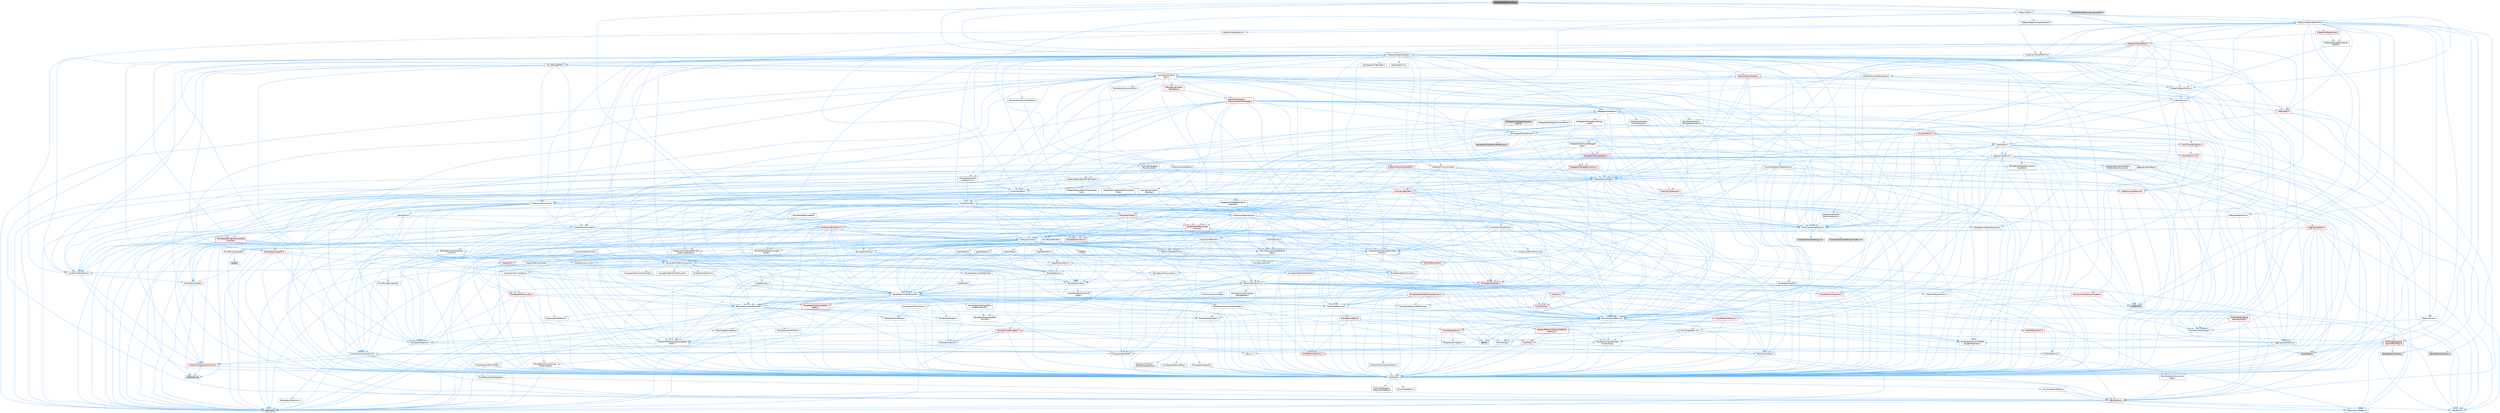 digraph "WidgetPaletteFavorites.h"
{
 // INTERACTIVE_SVG=YES
 // LATEX_PDF_SIZE
  bgcolor="transparent";
  edge [fontname=Helvetica,fontsize=10,labelfontname=Helvetica,labelfontsize=10];
  node [fontname=Helvetica,fontsize=10,shape=box,height=0.2,width=0.4];
  Node1 [id="Node000001",label="WidgetPaletteFavorites.h",height=0.2,width=0.4,color="gray40", fillcolor="grey60", style="filled", fontcolor="black",tooltip=" "];
  Node1 -> Node2 [id="edge1_Node000001_Node000002",color="steelblue1",style="solid",tooltip=" "];
  Node2 [id="Node000002",label="Containers/Array.h",height=0.2,width=0.4,color="grey40", fillcolor="white", style="filled",URL="$df/dd0/Array_8h.html",tooltip=" "];
  Node2 -> Node3 [id="edge2_Node000002_Node000003",color="steelblue1",style="solid",tooltip=" "];
  Node3 [id="Node000003",label="CoreTypes.h",height=0.2,width=0.4,color="grey40", fillcolor="white", style="filled",URL="$dc/dec/CoreTypes_8h.html",tooltip=" "];
  Node3 -> Node4 [id="edge3_Node000003_Node000004",color="steelblue1",style="solid",tooltip=" "];
  Node4 [id="Node000004",label="HAL/Platform.h",height=0.2,width=0.4,color="red", fillcolor="#FFF0F0", style="filled",URL="$d9/dd0/Platform_8h.html",tooltip=" "];
  Node4 -> Node5 [id="edge4_Node000004_Node000005",color="steelblue1",style="solid",tooltip=" "];
  Node5 [id="Node000005",label="Misc/Build.h",height=0.2,width=0.4,color="grey40", fillcolor="white", style="filled",URL="$d3/dbb/Build_8h.html",tooltip=" "];
  Node4 -> Node7 [id="edge5_Node000004_Node000007",color="steelblue1",style="solid",tooltip=" "];
  Node7 [id="Node000007",label="type_traits",height=0.2,width=0.4,color="grey60", fillcolor="#E0E0E0", style="filled",tooltip=" "];
  Node4 -> Node8 [id="edge6_Node000004_Node000008",color="steelblue1",style="solid",tooltip=" "];
  Node8 [id="Node000008",label="PreprocessorHelpers.h",height=0.2,width=0.4,color="grey40", fillcolor="white", style="filled",URL="$db/ddb/PreprocessorHelpers_8h.html",tooltip=" "];
  Node3 -> Node14 [id="edge7_Node000003_Node000014",color="steelblue1",style="solid",tooltip=" "];
  Node14 [id="Node000014",label="ProfilingDebugging\l/UMemoryDefines.h",height=0.2,width=0.4,color="grey40", fillcolor="white", style="filled",URL="$d2/da2/UMemoryDefines_8h.html",tooltip=" "];
  Node3 -> Node15 [id="edge8_Node000003_Node000015",color="steelblue1",style="solid",tooltip=" "];
  Node15 [id="Node000015",label="Misc/CoreMiscDefines.h",height=0.2,width=0.4,color="grey40", fillcolor="white", style="filled",URL="$da/d38/CoreMiscDefines_8h.html",tooltip=" "];
  Node15 -> Node4 [id="edge9_Node000015_Node000004",color="steelblue1",style="solid",tooltip=" "];
  Node15 -> Node8 [id="edge10_Node000015_Node000008",color="steelblue1",style="solid",tooltip=" "];
  Node3 -> Node16 [id="edge11_Node000003_Node000016",color="steelblue1",style="solid",tooltip=" "];
  Node16 [id="Node000016",label="Misc/CoreDefines.h",height=0.2,width=0.4,color="grey40", fillcolor="white", style="filled",URL="$d3/dd2/CoreDefines_8h.html",tooltip=" "];
  Node2 -> Node17 [id="edge12_Node000002_Node000017",color="steelblue1",style="solid",tooltip=" "];
  Node17 [id="Node000017",label="Misc/AssertionMacros.h",height=0.2,width=0.4,color="grey40", fillcolor="white", style="filled",URL="$d0/dfa/AssertionMacros_8h.html",tooltip=" "];
  Node17 -> Node3 [id="edge13_Node000017_Node000003",color="steelblue1",style="solid",tooltip=" "];
  Node17 -> Node4 [id="edge14_Node000017_Node000004",color="steelblue1",style="solid",tooltip=" "];
  Node17 -> Node18 [id="edge15_Node000017_Node000018",color="steelblue1",style="solid",tooltip=" "];
  Node18 [id="Node000018",label="HAL/PlatformMisc.h",height=0.2,width=0.4,color="red", fillcolor="#FFF0F0", style="filled",URL="$d0/df5/PlatformMisc_8h.html",tooltip=" "];
  Node18 -> Node3 [id="edge16_Node000018_Node000003",color="steelblue1",style="solid",tooltip=" "];
  Node18 -> Node46 [id="edge17_Node000018_Node000046",color="steelblue1",style="solid",tooltip=" "];
  Node46 [id="Node000046",label="ProfilingDebugging\l/CpuProfilerTrace.h",height=0.2,width=0.4,color="red", fillcolor="#FFF0F0", style="filled",URL="$da/dcb/CpuProfilerTrace_8h.html",tooltip=" "];
  Node46 -> Node3 [id="edge18_Node000046_Node000003",color="steelblue1",style="solid",tooltip=" "];
  Node46 -> Node26 [id="edge19_Node000046_Node000026",color="steelblue1",style="solid",tooltip=" "];
  Node26 [id="Node000026",label="Containers/ContainersFwd.h",height=0.2,width=0.4,color="grey40", fillcolor="white", style="filled",URL="$d4/d0a/ContainersFwd_8h.html",tooltip=" "];
  Node26 -> Node4 [id="edge20_Node000026_Node000004",color="steelblue1",style="solid",tooltip=" "];
  Node26 -> Node3 [id="edge21_Node000026_Node000003",color="steelblue1",style="solid",tooltip=" "];
  Node26 -> Node23 [id="edge22_Node000026_Node000023",color="steelblue1",style="solid",tooltip=" "];
  Node23 [id="Node000023",label="Traits/IsContiguousContainer.h",height=0.2,width=0.4,color="red", fillcolor="#FFF0F0", style="filled",URL="$d5/d3c/IsContiguousContainer_8h.html",tooltip=" "];
  Node23 -> Node3 [id="edge23_Node000023_Node000003",color="steelblue1",style="solid",tooltip=" "];
  Node23 -> Node22 [id="edge24_Node000023_Node000022",color="steelblue1",style="solid",tooltip=" "];
  Node22 [id="Node000022",label="initializer_list",height=0.2,width=0.4,color="grey60", fillcolor="#E0E0E0", style="filled",tooltip=" "];
  Node46 -> Node47 [id="edge25_Node000046_Node000047",color="steelblue1",style="solid",tooltip=" "];
  Node47 [id="Node000047",label="HAL/PlatformAtomics.h",height=0.2,width=0.4,color="red", fillcolor="#FFF0F0", style="filled",URL="$d3/d36/PlatformAtomics_8h.html",tooltip=" "];
  Node47 -> Node3 [id="edge26_Node000047_Node000003",color="steelblue1",style="solid",tooltip=" "];
  Node46 -> Node8 [id="edge27_Node000046_Node000008",color="steelblue1",style="solid",tooltip=" "];
  Node46 -> Node5 [id="edge28_Node000046_Node000005",color="steelblue1",style="solid",tooltip=" "];
  Node46 -> Node51 [id="edge29_Node000046_Node000051",color="steelblue1",style="solid",tooltip=" "];
  Node51 [id="Node000051",label="Trace/Detail/Channel.h",height=0.2,width=0.4,color="grey60", fillcolor="#E0E0E0", style="filled",tooltip=" "];
  Node46 -> Node52 [id="edge30_Node000046_Node000052",color="steelblue1",style="solid",tooltip=" "];
  Node52 [id="Node000052",label="Trace/Detail/Channel.inl",height=0.2,width=0.4,color="grey60", fillcolor="#E0E0E0", style="filled",tooltip=" "];
  Node46 -> Node53 [id="edge31_Node000046_Node000053",color="steelblue1",style="solid",tooltip=" "];
  Node53 [id="Node000053",label="Trace/Trace.h",height=0.2,width=0.4,color="grey60", fillcolor="#E0E0E0", style="filled",tooltip=" "];
  Node17 -> Node8 [id="edge32_Node000017_Node000008",color="steelblue1",style="solid",tooltip=" "];
  Node17 -> Node54 [id="edge33_Node000017_Node000054",color="steelblue1",style="solid",tooltip=" "];
  Node54 [id="Node000054",label="Templates/EnableIf.h",height=0.2,width=0.4,color="grey40", fillcolor="white", style="filled",URL="$d7/d60/EnableIf_8h.html",tooltip=" "];
  Node54 -> Node3 [id="edge34_Node000054_Node000003",color="steelblue1",style="solid",tooltip=" "];
  Node17 -> Node55 [id="edge35_Node000017_Node000055",color="steelblue1",style="solid",tooltip=" "];
  Node55 [id="Node000055",label="Templates/IsArrayOrRefOf\lTypeByPredicate.h",height=0.2,width=0.4,color="grey40", fillcolor="white", style="filled",URL="$d6/da1/IsArrayOrRefOfTypeByPredicate_8h.html",tooltip=" "];
  Node55 -> Node3 [id="edge36_Node000055_Node000003",color="steelblue1",style="solid",tooltip=" "];
  Node17 -> Node56 [id="edge37_Node000017_Node000056",color="steelblue1",style="solid",tooltip=" "];
  Node56 [id="Node000056",label="Templates/IsValidVariadic\lFunctionArg.h",height=0.2,width=0.4,color="grey40", fillcolor="white", style="filled",URL="$d0/dc8/IsValidVariadicFunctionArg_8h.html",tooltip=" "];
  Node56 -> Node3 [id="edge38_Node000056_Node000003",color="steelblue1",style="solid",tooltip=" "];
  Node56 -> Node57 [id="edge39_Node000056_Node000057",color="steelblue1",style="solid",tooltip=" "];
  Node57 [id="Node000057",label="IsEnum.h",height=0.2,width=0.4,color="grey40", fillcolor="white", style="filled",URL="$d4/de5/IsEnum_8h.html",tooltip=" "];
  Node56 -> Node7 [id="edge40_Node000056_Node000007",color="steelblue1",style="solid",tooltip=" "];
  Node17 -> Node58 [id="edge41_Node000017_Node000058",color="steelblue1",style="solid",tooltip=" "];
  Node58 [id="Node000058",label="Traits/IsCharEncodingCompatible\lWith.h",height=0.2,width=0.4,color="grey40", fillcolor="white", style="filled",URL="$df/dd1/IsCharEncodingCompatibleWith_8h.html",tooltip=" "];
  Node58 -> Node7 [id="edge42_Node000058_Node000007",color="steelblue1",style="solid",tooltip=" "];
  Node58 -> Node59 [id="edge43_Node000058_Node000059",color="steelblue1",style="solid",tooltip=" "];
  Node59 [id="Node000059",label="Traits/IsCharType.h",height=0.2,width=0.4,color="grey40", fillcolor="white", style="filled",URL="$db/d51/IsCharType_8h.html",tooltip=" "];
  Node59 -> Node3 [id="edge44_Node000059_Node000003",color="steelblue1",style="solid",tooltip=" "];
  Node17 -> Node60 [id="edge45_Node000017_Node000060",color="steelblue1",style="solid",tooltip=" "];
  Node60 [id="Node000060",label="Misc/VarArgs.h",height=0.2,width=0.4,color="grey40", fillcolor="white", style="filled",URL="$d5/d6f/VarArgs_8h.html",tooltip=" "];
  Node60 -> Node3 [id="edge46_Node000060_Node000003",color="steelblue1",style="solid",tooltip=" "];
  Node17 -> Node61 [id="edge47_Node000017_Node000061",color="steelblue1",style="solid",tooltip=" "];
  Node61 [id="Node000061",label="String/FormatStringSan.h",height=0.2,width=0.4,color="red", fillcolor="#FFF0F0", style="filled",URL="$d3/d8b/FormatStringSan_8h.html",tooltip=" "];
  Node61 -> Node7 [id="edge48_Node000061_Node000007",color="steelblue1",style="solid",tooltip=" "];
  Node61 -> Node3 [id="edge49_Node000061_Node000003",color="steelblue1",style="solid",tooltip=" "];
  Node61 -> Node62 [id="edge50_Node000061_Node000062",color="steelblue1",style="solid",tooltip=" "];
  Node62 [id="Node000062",label="Templates/Requires.h",height=0.2,width=0.4,color="grey40", fillcolor="white", style="filled",URL="$dc/d96/Requires_8h.html",tooltip=" "];
  Node62 -> Node54 [id="edge51_Node000062_Node000054",color="steelblue1",style="solid",tooltip=" "];
  Node62 -> Node7 [id="edge52_Node000062_Node000007",color="steelblue1",style="solid",tooltip=" "];
  Node61 -> Node63 [id="edge53_Node000061_Node000063",color="steelblue1",style="solid",tooltip=" "];
  Node63 [id="Node000063",label="Templates/Identity.h",height=0.2,width=0.4,color="grey40", fillcolor="white", style="filled",URL="$d0/dd5/Identity_8h.html",tooltip=" "];
  Node61 -> Node56 [id="edge54_Node000061_Node000056",color="steelblue1",style="solid",tooltip=" "];
  Node61 -> Node59 [id="edge55_Node000061_Node000059",color="steelblue1",style="solid",tooltip=" "];
  Node61 -> Node26 [id="edge56_Node000061_Node000026",color="steelblue1",style="solid",tooltip=" "];
  Node17 -> Node67 [id="edge57_Node000017_Node000067",color="steelblue1",style="solid",tooltip=" "];
  Node67 [id="Node000067",label="atomic",height=0.2,width=0.4,color="grey60", fillcolor="#E0E0E0", style="filled",tooltip=" "];
  Node2 -> Node68 [id="edge58_Node000002_Node000068",color="steelblue1",style="solid",tooltip=" "];
  Node68 [id="Node000068",label="Misc/IntrusiveUnsetOptional\lState.h",height=0.2,width=0.4,color="grey40", fillcolor="white", style="filled",URL="$d2/d0a/IntrusiveUnsetOptionalState_8h.html",tooltip=" "];
  Node68 -> Node69 [id="edge59_Node000068_Node000069",color="steelblue1",style="solid",tooltip=" "];
  Node69 [id="Node000069",label="Misc/OptionalFwd.h",height=0.2,width=0.4,color="grey40", fillcolor="white", style="filled",URL="$dc/d50/OptionalFwd_8h.html",tooltip=" "];
  Node2 -> Node70 [id="edge60_Node000002_Node000070",color="steelblue1",style="solid",tooltip=" "];
  Node70 [id="Node000070",label="Misc/ReverseIterate.h",height=0.2,width=0.4,color="grey40", fillcolor="white", style="filled",URL="$db/de3/ReverseIterate_8h.html",tooltip=" "];
  Node70 -> Node4 [id="edge61_Node000070_Node000004",color="steelblue1",style="solid",tooltip=" "];
  Node70 -> Node71 [id="edge62_Node000070_Node000071",color="steelblue1",style="solid",tooltip=" "];
  Node71 [id="Node000071",label="iterator",height=0.2,width=0.4,color="grey60", fillcolor="#E0E0E0", style="filled",tooltip=" "];
  Node2 -> Node72 [id="edge63_Node000002_Node000072",color="steelblue1",style="solid",tooltip=" "];
  Node72 [id="Node000072",label="HAL/UnrealMemory.h",height=0.2,width=0.4,color="grey40", fillcolor="white", style="filled",URL="$d9/d96/UnrealMemory_8h.html",tooltip=" "];
  Node72 -> Node3 [id="edge64_Node000072_Node000003",color="steelblue1",style="solid",tooltip=" "];
  Node72 -> Node73 [id="edge65_Node000072_Node000073",color="steelblue1",style="solid",tooltip=" "];
  Node73 [id="Node000073",label="GenericPlatform/GenericPlatform\lMemory.h",height=0.2,width=0.4,color="red", fillcolor="#FFF0F0", style="filled",URL="$dd/d22/GenericPlatformMemory_8h.html",tooltip=" "];
  Node73 -> Node25 [id="edge66_Node000073_Node000025",color="steelblue1",style="solid",tooltip=" "];
  Node25 [id="Node000025",label="CoreFwd.h",height=0.2,width=0.4,color="red", fillcolor="#FFF0F0", style="filled",URL="$d1/d1e/CoreFwd_8h.html",tooltip=" "];
  Node25 -> Node3 [id="edge67_Node000025_Node000003",color="steelblue1",style="solid",tooltip=" "];
  Node25 -> Node26 [id="edge68_Node000025_Node000026",color="steelblue1",style="solid",tooltip=" "];
  Node25 -> Node27 [id="edge69_Node000025_Node000027",color="steelblue1",style="solid",tooltip=" "];
  Node27 [id="Node000027",label="Math/MathFwd.h",height=0.2,width=0.4,color="grey40", fillcolor="white", style="filled",URL="$d2/d10/MathFwd_8h.html",tooltip=" "];
  Node27 -> Node4 [id="edge70_Node000027_Node000004",color="steelblue1",style="solid",tooltip=" "];
  Node73 -> Node3 [id="edge71_Node000073_Node000003",color="steelblue1",style="solid",tooltip=" "];
  Node72 -> Node76 [id="edge72_Node000072_Node000076",color="steelblue1",style="solid",tooltip=" "];
  Node76 [id="Node000076",label="HAL/MemoryBase.h",height=0.2,width=0.4,color="red", fillcolor="#FFF0F0", style="filled",URL="$d6/d9f/MemoryBase_8h.html",tooltip=" "];
  Node76 -> Node3 [id="edge73_Node000076_Node000003",color="steelblue1",style="solid",tooltip=" "];
  Node76 -> Node47 [id="edge74_Node000076_Node000047",color="steelblue1",style="solid",tooltip=" "];
  Node76 -> Node78 [id="edge75_Node000076_Node000078",color="steelblue1",style="solid",tooltip=" "];
  Node78 [id="Node000078",label="Misc/OutputDevice.h",height=0.2,width=0.4,color="grey40", fillcolor="white", style="filled",URL="$d7/d32/OutputDevice_8h.html",tooltip=" "];
  Node78 -> Node25 [id="edge76_Node000078_Node000025",color="steelblue1",style="solid",tooltip=" "];
  Node78 -> Node3 [id="edge77_Node000078_Node000003",color="steelblue1",style="solid",tooltip=" "];
  Node78 -> Node79 [id="edge78_Node000078_Node000079",color="steelblue1",style="solid",tooltip=" "];
  Node79 [id="Node000079",label="Logging/LogVerbosity.h",height=0.2,width=0.4,color="grey40", fillcolor="white", style="filled",URL="$d2/d8f/LogVerbosity_8h.html",tooltip=" "];
  Node79 -> Node3 [id="edge79_Node000079_Node000003",color="steelblue1",style="solid",tooltip=" "];
  Node78 -> Node60 [id="edge80_Node000078_Node000060",color="steelblue1",style="solid",tooltip=" "];
  Node78 -> Node55 [id="edge81_Node000078_Node000055",color="steelblue1",style="solid",tooltip=" "];
  Node78 -> Node56 [id="edge82_Node000078_Node000056",color="steelblue1",style="solid",tooltip=" "];
  Node78 -> Node58 [id="edge83_Node000078_Node000058",color="steelblue1",style="solid",tooltip=" "];
  Node76 -> Node80 [id="edge84_Node000076_Node000080",color="steelblue1",style="solid",tooltip=" "];
  Node80 [id="Node000080",label="Templates/Atomic.h",height=0.2,width=0.4,color="red", fillcolor="#FFF0F0", style="filled",URL="$d3/d91/Atomic_8h.html",tooltip=" "];
  Node80 -> Node83 [id="edge85_Node000080_Node000083",color="steelblue1",style="solid",tooltip=" "];
  Node83 [id="Node000083",label="Templates/IsIntegral.h",height=0.2,width=0.4,color="grey40", fillcolor="white", style="filled",URL="$da/d64/IsIntegral_8h.html",tooltip=" "];
  Node83 -> Node3 [id="edge86_Node000083_Node000003",color="steelblue1",style="solid",tooltip=" "];
  Node80 -> Node67 [id="edge87_Node000080_Node000067",color="steelblue1",style="solid",tooltip=" "];
  Node72 -> Node89 [id="edge88_Node000072_Node000089",color="steelblue1",style="solid",tooltip=" "];
  Node89 [id="Node000089",label="HAL/PlatformMemory.h",height=0.2,width=0.4,color="red", fillcolor="#FFF0F0", style="filled",URL="$de/d68/PlatformMemory_8h.html",tooltip=" "];
  Node89 -> Node3 [id="edge89_Node000089_Node000003",color="steelblue1",style="solid",tooltip=" "];
  Node89 -> Node73 [id="edge90_Node000089_Node000073",color="steelblue1",style="solid",tooltip=" "];
  Node72 -> Node91 [id="edge91_Node000072_Node000091",color="steelblue1",style="solid",tooltip=" "];
  Node91 [id="Node000091",label="ProfilingDebugging\l/MemoryTrace.h",height=0.2,width=0.4,color="red", fillcolor="#FFF0F0", style="filled",URL="$da/dd7/MemoryTrace_8h.html",tooltip=" "];
  Node91 -> Node4 [id="edge92_Node000091_Node000004",color="steelblue1",style="solid",tooltip=" "];
  Node91 -> Node42 [id="edge93_Node000091_Node000042",color="steelblue1",style="solid",tooltip=" "];
  Node42 [id="Node000042",label="Misc/EnumClassFlags.h",height=0.2,width=0.4,color="grey40", fillcolor="white", style="filled",URL="$d8/de7/EnumClassFlags_8h.html",tooltip=" "];
  Node91 -> Node53 [id="edge94_Node000091_Node000053",color="steelblue1",style="solid",tooltip=" "];
  Node72 -> Node92 [id="edge95_Node000072_Node000092",color="steelblue1",style="solid",tooltip=" "];
  Node92 [id="Node000092",label="Templates/IsPointer.h",height=0.2,width=0.4,color="grey40", fillcolor="white", style="filled",URL="$d7/d05/IsPointer_8h.html",tooltip=" "];
  Node92 -> Node3 [id="edge96_Node000092_Node000003",color="steelblue1",style="solid",tooltip=" "];
  Node2 -> Node93 [id="edge97_Node000002_Node000093",color="steelblue1",style="solid",tooltip=" "];
  Node93 [id="Node000093",label="Templates/UnrealTypeTraits.h",height=0.2,width=0.4,color="grey40", fillcolor="white", style="filled",URL="$d2/d2d/UnrealTypeTraits_8h.html",tooltip=" "];
  Node93 -> Node3 [id="edge98_Node000093_Node000003",color="steelblue1",style="solid",tooltip=" "];
  Node93 -> Node92 [id="edge99_Node000093_Node000092",color="steelblue1",style="solid",tooltip=" "];
  Node93 -> Node17 [id="edge100_Node000093_Node000017",color="steelblue1",style="solid",tooltip=" "];
  Node93 -> Node85 [id="edge101_Node000093_Node000085",color="steelblue1",style="solid",tooltip=" "];
  Node85 [id="Node000085",label="Templates/AndOrNot.h",height=0.2,width=0.4,color="grey40", fillcolor="white", style="filled",URL="$db/d0a/AndOrNot_8h.html",tooltip=" "];
  Node85 -> Node3 [id="edge102_Node000085_Node000003",color="steelblue1",style="solid",tooltip=" "];
  Node93 -> Node54 [id="edge103_Node000093_Node000054",color="steelblue1",style="solid",tooltip=" "];
  Node93 -> Node94 [id="edge104_Node000093_Node000094",color="steelblue1",style="solid",tooltip=" "];
  Node94 [id="Node000094",label="Templates/IsArithmetic.h",height=0.2,width=0.4,color="grey40", fillcolor="white", style="filled",URL="$d2/d5d/IsArithmetic_8h.html",tooltip=" "];
  Node94 -> Node3 [id="edge105_Node000094_Node000003",color="steelblue1",style="solid",tooltip=" "];
  Node93 -> Node57 [id="edge106_Node000093_Node000057",color="steelblue1",style="solid",tooltip=" "];
  Node93 -> Node95 [id="edge107_Node000093_Node000095",color="steelblue1",style="solid",tooltip=" "];
  Node95 [id="Node000095",label="Templates/Models.h",height=0.2,width=0.4,color="grey40", fillcolor="white", style="filled",URL="$d3/d0c/Models_8h.html",tooltip=" "];
  Node95 -> Node63 [id="edge108_Node000095_Node000063",color="steelblue1",style="solid",tooltip=" "];
  Node93 -> Node96 [id="edge109_Node000093_Node000096",color="steelblue1",style="solid",tooltip=" "];
  Node96 [id="Node000096",label="Templates/IsPODType.h",height=0.2,width=0.4,color="grey40", fillcolor="white", style="filled",URL="$d7/db1/IsPODType_8h.html",tooltip=" "];
  Node96 -> Node3 [id="edge110_Node000096_Node000003",color="steelblue1",style="solid",tooltip=" "];
  Node93 -> Node97 [id="edge111_Node000093_Node000097",color="steelblue1",style="solid",tooltip=" "];
  Node97 [id="Node000097",label="Templates/IsUECoreType.h",height=0.2,width=0.4,color="grey40", fillcolor="white", style="filled",URL="$d1/db8/IsUECoreType_8h.html",tooltip=" "];
  Node97 -> Node3 [id="edge112_Node000097_Node000003",color="steelblue1",style="solid",tooltip=" "];
  Node97 -> Node7 [id="edge113_Node000097_Node000007",color="steelblue1",style="solid",tooltip=" "];
  Node93 -> Node86 [id="edge114_Node000093_Node000086",color="steelblue1",style="solid",tooltip=" "];
  Node86 [id="Node000086",label="Templates/IsTriviallyCopy\lConstructible.h",height=0.2,width=0.4,color="grey40", fillcolor="white", style="filled",URL="$d3/d78/IsTriviallyCopyConstructible_8h.html",tooltip=" "];
  Node86 -> Node3 [id="edge115_Node000086_Node000003",color="steelblue1",style="solid",tooltip=" "];
  Node86 -> Node7 [id="edge116_Node000086_Node000007",color="steelblue1",style="solid",tooltip=" "];
  Node2 -> Node98 [id="edge117_Node000002_Node000098",color="steelblue1",style="solid",tooltip=" "];
  Node98 [id="Node000098",label="Templates/UnrealTemplate.h",height=0.2,width=0.4,color="grey40", fillcolor="white", style="filled",URL="$d4/d24/UnrealTemplate_8h.html",tooltip=" "];
  Node98 -> Node3 [id="edge118_Node000098_Node000003",color="steelblue1",style="solid",tooltip=" "];
  Node98 -> Node92 [id="edge119_Node000098_Node000092",color="steelblue1",style="solid",tooltip=" "];
  Node98 -> Node72 [id="edge120_Node000098_Node000072",color="steelblue1",style="solid",tooltip=" "];
  Node98 -> Node99 [id="edge121_Node000098_Node000099",color="steelblue1",style="solid",tooltip=" "];
  Node99 [id="Node000099",label="Templates/CopyQualifiers\lAndRefsFromTo.h",height=0.2,width=0.4,color="grey40", fillcolor="white", style="filled",URL="$d3/db3/CopyQualifiersAndRefsFromTo_8h.html",tooltip=" "];
  Node99 -> Node100 [id="edge122_Node000099_Node000100",color="steelblue1",style="solid",tooltip=" "];
  Node100 [id="Node000100",label="Templates/CopyQualifiers\lFromTo.h",height=0.2,width=0.4,color="grey40", fillcolor="white", style="filled",URL="$d5/db4/CopyQualifiersFromTo_8h.html",tooltip=" "];
  Node98 -> Node93 [id="edge123_Node000098_Node000093",color="steelblue1",style="solid",tooltip=" "];
  Node98 -> Node101 [id="edge124_Node000098_Node000101",color="steelblue1",style="solid",tooltip=" "];
  Node101 [id="Node000101",label="Templates/RemoveReference.h",height=0.2,width=0.4,color="grey40", fillcolor="white", style="filled",URL="$da/dbe/RemoveReference_8h.html",tooltip=" "];
  Node101 -> Node3 [id="edge125_Node000101_Node000003",color="steelblue1",style="solid",tooltip=" "];
  Node98 -> Node62 [id="edge126_Node000098_Node000062",color="steelblue1",style="solid",tooltip=" "];
  Node98 -> Node102 [id="edge127_Node000098_Node000102",color="steelblue1",style="solid",tooltip=" "];
  Node102 [id="Node000102",label="Templates/TypeCompatible\lBytes.h",height=0.2,width=0.4,color="red", fillcolor="#FFF0F0", style="filled",URL="$df/d0a/TypeCompatibleBytes_8h.html",tooltip=" "];
  Node102 -> Node3 [id="edge128_Node000102_Node000003",color="steelblue1",style="solid",tooltip=" "];
  Node102 -> Node7 [id="edge129_Node000102_Node000007",color="steelblue1",style="solid",tooltip=" "];
  Node98 -> Node63 [id="edge130_Node000098_Node000063",color="steelblue1",style="solid",tooltip=" "];
  Node98 -> Node23 [id="edge131_Node000098_Node000023",color="steelblue1",style="solid",tooltip=" "];
  Node98 -> Node103 [id="edge132_Node000098_Node000103",color="steelblue1",style="solid",tooltip=" "];
  Node103 [id="Node000103",label="Traits/UseBitwiseSwap.h",height=0.2,width=0.4,color="grey40", fillcolor="white", style="filled",URL="$db/df3/UseBitwiseSwap_8h.html",tooltip=" "];
  Node103 -> Node3 [id="edge133_Node000103_Node000003",color="steelblue1",style="solid",tooltip=" "];
  Node103 -> Node7 [id="edge134_Node000103_Node000007",color="steelblue1",style="solid",tooltip=" "];
  Node98 -> Node7 [id="edge135_Node000098_Node000007",color="steelblue1",style="solid",tooltip=" "];
  Node2 -> Node104 [id="edge136_Node000002_Node000104",color="steelblue1",style="solid",tooltip=" "];
  Node104 [id="Node000104",label="Containers/AllowShrinking.h",height=0.2,width=0.4,color="grey40", fillcolor="white", style="filled",URL="$d7/d1a/AllowShrinking_8h.html",tooltip=" "];
  Node104 -> Node3 [id="edge137_Node000104_Node000003",color="steelblue1",style="solid",tooltip=" "];
  Node2 -> Node105 [id="edge138_Node000002_Node000105",color="steelblue1",style="solid",tooltip=" "];
  Node105 [id="Node000105",label="Containers/ContainerAllocation\lPolicies.h",height=0.2,width=0.4,color="grey40", fillcolor="white", style="filled",URL="$d7/dff/ContainerAllocationPolicies_8h.html",tooltip=" "];
  Node105 -> Node3 [id="edge139_Node000105_Node000003",color="steelblue1",style="solid",tooltip=" "];
  Node105 -> Node106 [id="edge140_Node000105_Node000106",color="steelblue1",style="solid",tooltip=" "];
  Node106 [id="Node000106",label="Containers/ContainerHelpers.h",height=0.2,width=0.4,color="grey40", fillcolor="white", style="filled",URL="$d7/d33/ContainerHelpers_8h.html",tooltip=" "];
  Node106 -> Node3 [id="edge141_Node000106_Node000003",color="steelblue1",style="solid",tooltip=" "];
  Node105 -> Node105 [id="edge142_Node000105_Node000105",color="steelblue1",style="solid",tooltip=" "];
  Node105 -> Node107 [id="edge143_Node000105_Node000107",color="steelblue1",style="solid",tooltip=" "];
  Node107 [id="Node000107",label="HAL/PlatformMath.h",height=0.2,width=0.4,color="red", fillcolor="#FFF0F0", style="filled",URL="$dc/d53/PlatformMath_8h.html",tooltip=" "];
  Node107 -> Node3 [id="edge144_Node000107_Node000003",color="steelblue1",style="solid",tooltip=" "];
  Node105 -> Node72 [id="edge145_Node000105_Node000072",color="steelblue1",style="solid",tooltip=" "];
  Node105 -> Node40 [id="edge146_Node000105_Node000040",color="steelblue1",style="solid",tooltip=" "];
  Node40 [id="Node000040",label="Math/NumericLimits.h",height=0.2,width=0.4,color="grey40", fillcolor="white", style="filled",URL="$df/d1b/NumericLimits_8h.html",tooltip=" "];
  Node40 -> Node3 [id="edge147_Node000040_Node000003",color="steelblue1",style="solid",tooltip=" "];
  Node105 -> Node17 [id="edge148_Node000105_Node000017",color="steelblue1",style="solid",tooltip=" "];
  Node105 -> Node115 [id="edge149_Node000105_Node000115",color="steelblue1",style="solid",tooltip=" "];
  Node115 [id="Node000115",label="Templates/IsPolymorphic.h",height=0.2,width=0.4,color="grey40", fillcolor="white", style="filled",URL="$dc/d20/IsPolymorphic_8h.html",tooltip=" "];
  Node105 -> Node116 [id="edge150_Node000105_Node000116",color="steelblue1",style="solid",tooltip=" "];
  Node116 [id="Node000116",label="Templates/MemoryOps.h",height=0.2,width=0.4,color="red", fillcolor="#FFF0F0", style="filled",URL="$db/dea/MemoryOps_8h.html",tooltip=" "];
  Node116 -> Node3 [id="edge151_Node000116_Node000003",color="steelblue1",style="solid",tooltip=" "];
  Node116 -> Node72 [id="edge152_Node000116_Node000072",color="steelblue1",style="solid",tooltip=" "];
  Node116 -> Node86 [id="edge153_Node000116_Node000086",color="steelblue1",style="solid",tooltip=" "];
  Node116 -> Node62 [id="edge154_Node000116_Node000062",color="steelblue1",style="solid",tooltip=" "];
  Node116 -> Node93 [id="edge155_Node000116_Node000093",color="steelblue1",style="solid",tooltip=" "];
  Node116 -> Node103 [id="edge156_Node000116_Node000103",color="steelblue1",style="solid",tooltip=" "];
  Node116 -> Node7 [id="edge157_Node000116_Node000007",color="steelblue1",style="solid",tooltip=" "];
  Node105 -> Node102 [id="edge158_Node000105_Node000102",color="steelblue1",style="solid",tooltip=" "];
  Node105 -> Node7 [id="edge159_Node000105_Node000007",color="steelblue1",style="solid",tooltip=" "];
  Node2 -> Node117 [id="edge160_Node000002_Node000117",color="steelblue1",style="solid",tooltip=" "];
  Node117 [id="Node000117",label="Containers/ContainerElement\lTypeCompatibility.h",height=0.2,width=0.4,color="grey40", fillcolor="white", style="filled",URL="$df/ddf/ContainerElementTypeCompatibility_8h.html",tooltip=" "];
  Node117 -> Node3 [id="edge161_Node000117_Node000003",color="steelblue1",style="solid",tooltip=" "];
  Node117 -> Node93 [id="edge162_Node000117_Node000093",color="steelblue1",style="solid",tooltip=" "];
  Node2 -> Node118 [id="edge163_Node000002_Node000118",color="steelblue1",style="solid",tooltip=" "];
  Node118 [id="Node000118",label="Serialization/Archive.h",height=0.2,width=0.4,color="grey40", fillcolor="white", style="filled",URL="$d7/d3b/Archive_8h.html",tooltip=" "];
  Node118 -> Node25 [id="edge164_Node000118_Node000025",color="steelblue1",style="solid",tooltip=" "];
  Node118 -> Node3 [id="edge165_Node000118_Node000003",color="steelblue1",style="solid",tooltip=" "];
  Node118 -> Node119 [id="edge166_Node000118_Node000119",color="steelblue1",style="solid",tooltip=" "];
  Node119 [id="Node000119",label="HAL/PlatformProperties.h",height=0.2,width=0.4,color="red", fillcolor="#FFF0F0", style="filled",URL="$d9/db0/PlatformProperties_8h.html",tooltip=" "];
  Node119 -> Node3 [id="edge167_Node000119_Node000003",color="steelblue1",style="solid",tooltip=" "];
  Node118 -> Node122 [id="edge168_Node000118_Node000122",color="steelblue1",style="solid",tooltip=" "];
  Node122 [id="Node000122",label="Internationalization\l/TextNamespaceFwd.h",height=0.2,width=0.4,color="grey40", fillcolor="white", style="filled",URL="$d8/d97/TextNamespaceFwd_8h.html",tooltip=" "];
  Node122 -> Node3 [id="edge169_Node000122_Node000003",color="steelblue1",style="solid",tooltip=" "];
  Node118 -> Node27 [id="edge170_Node000118_Node000027",color="steelblue1",style="solid",tooltip=" "];
  Node118 -> Node17 [id="edge171_Node000118_Node000017",color="steelblue1",style="solid",tooltip=" "];
  Node118 -> Node5 [id="edge172_Node000118_Node000005",color="steelblue1",style="solid",tooltip=" "];
  Node118 -> Node41 [id="edge173_Node000118_Node000041",color="steelblue1",style="solid",tooltip=" "];
  Node41 [id="Node000041",label="Misc/CompressionFlags.h",height=0.2,width=0.4,color="grey40", fillcolor="white", style="filled",URL="$d9/d76/CompressionFlags_8h.html",tooltip=" "];
  Node118 -> Node123 [id="edge174_Node000118_Node000123",color="steelblue1",style="solid",tooltip=" "];
  Node123 [id="Node000123",label="Misc/EngineVersionBase.h",height=0.2,width=0.4,color="grey40", fillcolor="white", style="filled",URL="$d5/d2b/EngineVersionBase_8h.html",tooltip=" "];
  Node123 -> Node3 [id="edge175_Node000123_Node000003",color="steelblue1",style="solid",tooltip=" "];
  Node118 -> Node60 [id="edge176_Node000118_Node000060",color="steelblue1",style="solid",tooltip=" "];
  Node118 -> Node124 [id="edge177_Node000118_Node000124",color="steelblue1",style="solid",tooltip=" "];
  Node124 [id="Node000124",label="Serialization/ArchiveCook\lData.h",height=0.2,width=0.4,color="grey40", fillcolor="white", style="filled",URL="$dc/db6/ArchiveCookData_8h.html",tooltip=" "];
  Node124 -> Node4 [id="edge178_Node000124_Node000004",color="steelblue1",style="solid",tooltip=" "];
  Node118 -> Node125 [id="edge179_Node000118_Node000125",color="steelblue1",style="solid",tooltip=" "];
  Node125 [id="Node000125",label="Serialization/ArchiveSave\lPackageData.h",height=0.2,width=0.4,color="grey40", fillcolor="white", style="filled",URL="$d1/d37/ArchiveSavePackageData_8h.html",tooltip=" "];
  Node118 -> Node54 [id="edge180_Node000118_Node000054",color="steelblue1",style="solid",tooltip=" "];
  Node118 -> Node55 [id="edge181_Node000118_Node000055",color="steelblue1",style="solid",tooltip=" "];
  Node118 -> Node126 [id="edge182_Node000118_Node000126",color="steelblue1",style="solid",tooltip=" "];
  Node126 [id="Node000126",label="Templates/IsEnumClass.h",height=0.2,width=0.4,color="grey40", fillcolor="white", style="filled",URL="$d7/d15/IsEnumClass_8h.html",tooltip=" "];
  Node126 -> Node3 [id="edge183_Node000126_Node000003",color="steelblue1",style="solid",tooltip=" "];
  Node126 -> Node85 [id="edge184_Node000126_Node000085",color="steelblue1",style="solid",tooltip=" "];
  Node118 -> Node112 [id="edge185_Node000118_Node000112",color="steelblue1",style="solid",tooltip=" "];
  Node112 [id="Node000112",label="Templates/IsSigned.h",height=0.2,width=0.4,color="grey40", fillcolor="white", style="filled",URL="$d8/dd8/IsSigned_8h.html",tooltip=" "];
  Node112 -> Node3 [id="edge186_Node000112_Node000003",color="steelblue1",style="solid",tooltip=" "];
  Node118 -> Node56 [id="edge187_Node000118_Node000056",color="steelblue1",style="solid",tooltip=" "];
  Node118 -> Node98 [id="edge188_Node000118_Node000098",color="steelblue1",style="solid",tooltip=" "];
  Node118 -> Node58 [id="edge189_Node000118_Node000058",color="steelblue1",style="solid",tooltip=" "];
  Node118 -> Node127 [id="edge190_Node000118_Node000127",color="steelblue1",style="solid",tooltip=" "];
  Node127 [id="Node000127",label="UObject/ObjectVersion.h",height=0.2,width=0.4,color="grey40", fillcolor="white", style="filled",URL="$da/d63/ObjectVersion_8h.html",tooltip=" "];
  Node127 -> Node3 [id="edge191_Node000127_Node000003",color="steelblue1",style="solid",tooltip=" "];
  Node2 -> Node128 [id="edge192_Node000002_Node000128",color="steelblue1",style="solid",tooltip=" "];
  Node128 [id="Node000128",label="Serialization/MemoryImage\lWriter.h",height=0.2,width=0.4,color="grey40", fillcolor="white", style="filled",URL="$d0/d08/MemoryImageWriter_8h.html",tooltip=" "];
  Node128 -> Node3 [id="edge193_Node000128_Node000003",color="steelblue1",style="solid",tooltip=" "];
  Node128 -> Node129 [id="edge194_Node000128_Node000129",color="steelblue1",style="solid",tooltip=" "];
  Node129 [id="Node000129",label="Serialization/MemoryLayout.h",height=0.2,width=0.4,color="grey40", fillcolor="white", style="filled",URL="$d7/d66/MemoryLayout_8h.html",tooltip=" "];
  Node129 -> Node130 [id="edge195_Node000129_Node000130",color="steelblue1",style="solid",tooltip=" "];
  Node130 [id="Node000130",label="Concepts/StaticClassProvider.h",height=0.2,width=0.4,color="grey40", fillcolor="white", style="filled",URL="$dd/d83/StaticClassProvider_8h.html",tooltip=" "];
  Node129 -> Node131 [id="edge196_Node000129_Node000131",color="steelblue1",style="solid",tooltip=" "];
  Node131 [id="Node000131",label="Concepts/StaticStructProvider.h",height=0.2,width=0.4,color="grey40", fillcolor="white", style="filled",URL="$d5/d77/StaticStructProvider_8h.html",tooltip=" "];
  Node129 -> Node132 [id="edge197_Node000129_Node000132",color="steelblue1",style="solid",tooltip=" "];
  Node132 [id="Node000132",label="Containers/EnumAsByte.h",height=0.2,width=0.4,color="grey40", fillcolor="white", style="filled",URL="$d6/d9a/EnumAsByte_8h.html",tooltip=" "];
  Node132 -> Node3 [id="edge198_Node000132_Node000003",color="steelblue1",style="solid",tooltip=" "];
  Node132 -> Node96 [id="edge199_Node000132_Node000096",color="steelblue1",style="solid",tooltip=" "];
  Node132 -> Node133 [id="edge200_Node000132_Node000133",color="steelblue1",style="solid",tooltip=" "];
  Node133 [id="Node000133",label="Templates/TypeHash.h",height=0.2,width=0.4,color="red", fillcolor="#FFF0F0", style="filled",URL="$d1/d62/TypeHash_8h.html",tooltip=" "];
  Node133 -> Node3 [id="edge201_Node000133_Node000003",color="steelblue1",style="solid",tooltip=" "];
  Node133 -> Node62 [id="edge202_Node000133_Node000062",color="steelblue1",style="solid",tooltip=" "];
  Node133 -> Node134 [id="edge203_Node000133_Node000134",color="steelblue1",style="solid",tooltip=" "];
  Node134 [id="Node000134",label="Misc/Crc.h",height=0.2,width=0.4,color="red", fillcolor="#FFF0F0", style="filled",URL="$d4/dd2/Crc_8h.html",tooltip=" "];
  Node134 -> Node3 [id="edge204_Node000134_Node000003",color="steelblue1",style="solid",tooltip=" "];
  Node134 -> Node17 [id="edge205_Node000134_Node000017",color="steelblue1",style="solid",tooltip=" "];
  Node134 -> Node135 [id="edge206_Node000134_Node000135",color="steelblue1",style="solid",tooltip=" "];
  Node135 [id="Node000135",label="Misc/CString.h",height=0.2,width=0.4,color="red", fillcolor="#FFF0F0", style="filled",URL="$d2/d49/CString_8h.html",tooltip=" "];
  Node135 -> Node3 [id="edge207_Node000135_Node000003",color="steelblue1",style="solid",tooltip=" "];
  Node135 -> Node17 [id="edge208_Node000135_Node000017",color="steelblue1",style="solid",tooltip=" "];
  Node135 -> Node60 [id="edge209_Node000135_Node000060",color="steelblue1",style="solid",tooltip=" "];
  Node135 -> Node55 [id="edge210_Node000135_Node000055",color="steelblue1",style="solid",tooltip=" "];
  Node135 -> Node56 [id="edge211_Node000135_Node000056",color="steelblue1",style="solid",tooltip=" "];
  Node135 -> Node58 [id="edge212_Node000135_Node000058",color="steelblue1",style="solid",tooltip=" "];
  Node134 -> Node93 [id="edge213_Node000134_Node000093",color="steelblue1",style="solid",tooltip=" "];
  Node134 -> Node59 [id="edge214_Node000134_Node000059",color="steelblue1",style="solid",tooltip=" "];
  Node133 -> Node7 [id="edge215_Node000133_Node000007",color="steelblue1",style="solid",tooltip=" "];
  Node129 -> Node20 [id="edge216_Node000129_Node000020",color="steelblue1",style="solid",tooltip=" "];
  Node20 [id="Node000020",label="Containers/StringFwd.h",height=0.2,width=0.4,color="grey40", fillcolor="white", style="filled",URL="$df/d37/StringFwd_8h.html",tooltip=" "];
  Node20 -> Node3 [id="edge217_Node000020_Node000003",color="steelblue1",style="solid",tooltip=" "];
  Node20 -> Node21 [id="edge218_Node000020_Node000021",color="steelblue1",style="solid",tooltip=" "];
  Node21 [id="Node000021",label="Traits/ElementType.h",height=0.2,width=0.4,color="grey40", fillcolor="white", style="filled",URL="$d5/d4f/ElementType_8h.html",tooltip=" "];
  Node21 -> Node4 [id="edge219_Node000021_Node000004",color="steelblue1",style="solid",tooltip=" "];
  Node21 -> Node22 [id="edge220_Node000021_Node000022",color="steelblue1",style="solid",tooltip=" "];
  Node21 -> Node7 [id="edge221_Node000021_Node000007",color="steelblue1",style="solid",tooltip=" "];
  Node20 -> Node23 [id="edge222_Node000020_Node000023",color="steelblue1",style="solid",tooltip=" "];
  Node129 -> Node72 [id="edge223_Node000129_Node000072",color="steelblue1",style="solid",tooltip=" "];
  Node129 -> Node140 [id="edge224_Node000129_Node000140",color="steelblue1",style="solid",tooltip=" "];
  Node140 [id="Node000140",label="Misc/DelayedAutoRegister.h",height=0.2,width=0.4,color="grey40", fillcolor="white", style="filled",URL="$d1/dda/DelayedAutoRegister_8h.html",tooltip=" "];
  Node140 -> Node4 [id="edge225_Node000140_Node000004",color="steelblue1",style="solid",tooltip=" "];
  Node129 -> Node54 [id="edge226_Node000129_Node000054",color="steelblue1",style="solid",tooltip=" "];
  Node129 -> Node141 [id="edge227_Node000129_Node000141",color="steelblue1",style="solid",tooltip=" "];
  Node141 [id="Node000141",label="Templates/IsAbstract.h",height=0.2,width=0.4,color="grey40", fillcolor="white", style="filled",URL="$d8/db7/IsAbstract_8h.html",tooltip=" "];
  Node129 -> Node115 [id="edge228_Node000129_Node000115",color="steelblue1",style="solid",tooltip=" "];
  Node129 -> Node95 [id="edge229_Node000129_Node000095",color="steelblue1",style="solid",tooltip=" "];
  Node129 -> Node98 [id="edge230_Node000129_Node000098",color="steelblue1",style="solid",tooltip=" "];
  Node2 -> Node142 [id="edge231_Node000002_Node000142",color="steelblue1",style="solid",tooltip=" "];
  Node142 [id="Node000142",label="Algo/Heapify.h",height=0.2,width=0.4,color="grey40", fillcolor="white", style="filled",URL="$d0/d2a/Heapify_8h.html",tooltip=" "];
  Node142 -> Node143 [id="edge232_Node000142_Node000143",color="steelblue1",style="solid",tooltip=" "];
  Node143 [id="Node000143",label="Algo/Impl/BinaryHeap.h",height=0.2,width=0.4,color="grey40", fillcolor="white", style="filled",URL="$d7/da3/Algo_2Impl_2BinaryHeap_8h.html",tooltip=" "];
  Node143 -> Node144 [id="edge233_Node000143_Node000144",color="steelblue1",style="solid",tooltip=" "];
  Node144 [id="Node000144",label="Templates/Invoke.h",height=0.2,width=0.4,color="grey40", fillcolor="white", style="filled",URL="$d7/deb/Invoke_8h.html",tooltip=" "];
  Node144 -> Node3 [id="edge234_Node000144_Node000003",color="steelblue1",style="solid",tooltip=" "];
  Node144 -> Node145 [id="edge235_Node000144_Node000145",color="steelblue1",style="solid",tooltip=" "];
  Node145 [id="Node000145",label="Traits/MemberFunctionPtr\lOuter.h",height=0.2,width=0.4,color="grey40", fillcolor="white", style="filled",URL="$db/da7/MemberFunctionPtrOuter_8h.html",tooltip=" "];
  Node144 -> Node98 [id="edge236_Node000144_Node000098",color="steelblue1",style="solid",tooltip=" "];
  Node144 -> Node7 [id="edge237_Node000144_Node000007",color="steelblue1",style="solid",tooltip=" "];
  Node143 -> Node146 [id="edge238_Node000143_Node000146",color="steelblue1",style="solid",tooltip=" "];
  Node146 [id="Node000146",label="Templates/Projection.h",height=0.2,width=0.4,color="grey40", fillcolor="white", style="filled",URL="$d7/df0/Projection_8h.html",tooltip=" "];
  Node146 -> Node7 [id="edge239_Node000146_Node000007",color="steelblue1",style="solid",tooltip=" "];
  Node143 -> Node147 [id="edge240_Node000143_Node000147",color="steelblue1",style="solid",tooltip=" "];
  Node147 [id="Node000147",label="Templates/ReversePredicate.h",height=0.2,width=0.4,color="grey40", fillcolor="white", style="filled",URL="$d8/d28/ReversePredicate_8h.html",tooltip=" "];
  Node147 -> Node144 [id="edge241_Node000147_Node000144",color="steelblue1",style="solid",tooltip=" "];
  Node147 -> Node98 [id="edge242_Node000147_Node000098",color="steelblue1",style="solid",tooltip=" "];
  Node143 -> Node7 [id="edge243_Node000143_Node000007",color="steelblue1",style="solid",tooltip=" "];
  Node142 -> Node148 [id="edge244_Node000142_Node000148",color="steelblue1",style="solid",tooltip=" "];
  Node148 [id="Node000148",label="Templates/IdentityFunctor.h",height=0.2,width=0.4,color="grey40", fillcolor="white", style="filled",URL="$d7/d2e/IdentityFunctor_8h.html",tooltip=" "];
  Node148 -> Node4 [id="edge245_Node000148_Node000004",color="steelblue1",style="solid",tooltip=" "];
  Node142 -> Node144 [id="edge246_Node000142_Node000144",color="steelblue1",style="solid",tooltip=" "];
  Node142 -> Node149 [id="edge247_Node000142_Node000149",color="steelblue1",style="solid",tooltip=" "];
  Node149 [id="Node000149",label="Templates/Less.h",height=0.2,width=0.4,color="grey40", fillcolor="white", style="filled",URL="$de/dc8/Less_8h.html",tooltip=" "];
  Node149 -> Node3 [id="edge248_Node000149_Node000003",color="steelblue1",style="solid",tooltip=" "];
  Node149 -> Node98 [id="edge249_Node000149_Node000098",color="steelblue1",style="solid",tooltip=" "];
  Node142 -> Node98 [id="edge250_Node000142_Node000098",color="steelblue1",style="solid",tooltip=" "];
  Node2 -> Node150 [id="edge251_Node000002_Node000150",color="steelblue1",style="solid",tooltip=" "];
  Node150 [id="Node000150",label="Algo/HeapSort.h",height=0.2,width=0.4,color="grey40", fillcolor="white", style="filled",URL="$d3/d92/HeapSort_8h.html",tooltip=" "];
  Node150 -> Node143 [id="edge252_Node000150_Node000143",color="steelblue1",style="solid",tooltip=" "];
  Node150 -> Node148 [id="edge253_Node000150_Node000148",color="steelblue1",style="solid",tooltip=" "];
  Node150 -> Node149 [id="edge254_Node000150_Node000149",color="steelblue1",style="solid",tooltip=" "];
  Node150 -> Node98 [id="edge255_Node000150_Node000098",color="steelblue1",style="solid",tooltip=" "];
  Node2 -> Node151 [id="edge256_Node000002_Node000151",color="steelblue1",style="solid",tooltip=" "];
  Node151 [id="Node000151",label="Algo/IsHeap.h",height=0.2,width=0.4,color="grey40", fillcolor="white", style="filled",URL="$de/d32/IsHeap_8h.html",tooltip=" "];
  Node151 -> Node143 [id="edge257_Node000151_Node000143",color="steelblue1",style="solid",tooltip=" "];
  Node151 -> Node148 [id="edge258_Node000151_Node000148",color="steelblue1",style="solid",tooltip=" "];
  Node151 -> Node144 [id="edge259_Node000151_Node000144",color="steelblue1",style="solid",tooltip=" "];
  Node151 -> Node149 [id="edge260_Node000151_Node000149",color="steelblue1",style="solid",tooltip=" "];
  Node151 -> Node98 [id="edge261_Node000151_Node000098",color="steelblue1",style="solid",tooltip=" "];
  Node2 -> Node143 [id="edge262_Node000002_Node000143",color="steelblue1",style="solid",tooltip=" "];
  Node2 -> Node152 [id="edge263_Node000002_Node000152",color="steelblue1",style="solid",tooltip=" "];
  Node152 [id="Node000152",label="Algo/StableSort.h",height=0.2,width=0.4,color="grey40", fillcolor="white", style="filled",URL="$d7/d3c/StableSort_8h.html",tooltip=" "];
  Node152 -> Node153 [id="edge264_Node000152_Node000153",color="steelblue1",style="solid",tooltip=" "];
  Node153 [id="Node000153",label="Algo/BinarySearch.h",height=0.2,width=0.4,color="grey40", fillcolor="white", style="filled",URL="$db/db4/BinarySearch_8h.html",tooltip=" "];
  Node153 -> Node148 [id="edge265_Node000153_Node000148",color="steelblue1",style="solid",tooltip=" "];
  Node153 -> Node144 [id="edge266_Node000153_Node000144",color="steelblue1",style="solid",tooltip=" "];
  Node153 -> Node149 [id="edge267_Node000153_Node000149",color="steelblue1",style="solid",tooltip=" "];
  Node152 -> Node154 [id="edge268_Node000152_Node000154",color="steelblue1",style="solid",tooltip=" "];
  Node154 [id="Node000154",label="Algo/Rotate.h",height=0.2,width=0.4,color="grey40", fillcolor="white", style="filled",URL="$dd/da7/Rotate_8h.html",tooltip=" "];
  Node154 -> Node98 [id="edge269_Node000154_Node000098",color="steelblue1",style="solid",tooltip=" "];
  Node152 -> Node148 [id="edge270_Node000152_Node000148",color="steelblue1",style="solid",tooltip=" "];
  Node152 -> Node144 [id="edge271_Node000152_Node000144",color="steelblue1",style="solid",tooltip=" "];
  Node152 -> Node149 [id="edge272_Node000152_Node000149",color="steelblue1",style="solid",tooltip=" "];
  Node152 -> Node98 [id="edge273_Node000152_Node000098",color="steelblue1",style="solid",tooltip=" "];
  Node2 -> Node155 [id="edge274_Node000002_Node000155",color="steelblue1",style="solid",tooltip=" "];
  Node155 [id="Node000155",label="Concepts/GetTypeHashable.h",height=0.2,width=0.4,color="grey40", fillcolor="white", style="filled",URL="$d3/da2/GetTypeHashable_8h.html",tooltip=" "];
  Node155 -> Node3 [id="edge275_Node000155_Node000003",color="steelblue1",style="solid",tooltip=" "];
  Node155 -> Node133 [id="edge276_Node000155_Node000133",color="steelblue1",style="solid",tooltip=" "];
  Node2 -> Node148 [id="edge277_Node000002_Node000148",color="steelblue1",style="solid",tooltip=" "];
  Node2 -> Node144 [id="edge278_Node000002_Node000144",color="steelblue1",style="solid",tooltip=" "];
  Node2 -> Node149 [id="edge279_Node000002_Node000149",color="steelblue1",style="solid",tooltip=" "];
  Node2 -> Node156 [id="edge280_Node000002_Node000156",color="steelblue1",style="solid",tooltip=" "];
  Node156 [id="Node000156",label="Templates/LosesQualifiers\lFromTo.h",height=0.2,width=0.4,color="grey40", fillcolor="white", style="filled",URL="$d2/db3/LosesQualifiersFromTo_8h.html",tooltip=" "];
  Node156 -> Node100 [id="edge281_Node000156_Node000100",color="steelblue1",style="solid",tooltip=" "];
  Node156 -> Node7 [id="edge282_Node000156_Node000007",color="steelblue1",style="solid",tooltip=" "];
  Node2 -> Node62 [id="edge283_Node000002_Node000062",color="steelblue1",style="solid",tooltip=" "];
  Node2 -> Node157 [id="edge284_Node000002_Node000157",color="steelblue1",style="solid",tooltip=" "];
  Node157 [id="Node000157",label="Templates/Sorting.h",height=0.2,width=0.4,color="grey40", fillcolor="white", style="filled",URL="$d3/d9e/Sorting_8h.html",tooltip=" "];
  Node157 -> Node3 [id="edge285_Node000157_Node000003",color="steelblue1",style="solid",tooltip=" "];
  Node157 -> Node153 [id="edge286_Node000157_Node000153",color="steelblue1",style="solid",tooltip=" "];
  Node157 -> Node158 [id="edge287_Node000157_Node000158",color="steelblue1",style="solid",tooltip=" "];
  Node158 [id="Node000158",label="Algo/Sort.h",height=0.2,width=0.4,color="red", fillcolor="#FFF0F0", style="filled",URL="$d1/d87/Sort_8h.html",tooltip=" "];
  Node157 -> Node107 [id="edge288_Node000157_Node000107",color="steelblue1",style="solid",tooltip=" "];
  Node157 -> Node149 [id="edge289_Node000157_Node000149",color="steelblue1",style="solid",tooltip=" "];
  Node2 -> Node161 [id="edge290_Node000002_Node000161",color="steelblue1",style="solid",tooltip=" "];
  Node161 [id="Node000161",label="Templates/AlignmentTemplates.h",height=0.2,width=0.4,color="grey40", fillcolor="white", style="filled",URL="$dd/d32/AlignmentTemplates_8h.html",tooltip=" "];
  Node161 -> Node3 [id="edge291_Node000161_Node000003",color="steelblue1",style="solid",tooltip=" "];
  Node161 -> Node83 [id="edge292_Node000161_Node000083",color="steelblue1",style="solid",tooltip=" "];
  Node161 -> Node92 [id="edge293_Node000161_Node000092",color="steelblue1",style="solid",tooltip=" "];
  Node2 -> Node21 [id="edge294_Node000002_Node000021",color="steelblue1",style="solid",tooltip=" "];
  Node2 -> Node113 [id="edge295_Node000002_Node000113",color="steelblue1",style="solid",tooltip=" "];
  Node113 [id="Node000113",label="limits",height=0.2,width=0.4,color="grey60", fillcolor="#E0E0E0", style="filled",tooltip=" "];
  Node2 -> Node7 [id="edge296_Node000002_Node000007",color="steelblue1",style="solid",tooltip=" "];
  Node1 -> Node162 [id="edge297_Node000001_Node000162",color="steelblue1",style="solid",tooltip=" "];
  Node162 [id="Node000162",label="Containers/UnrealString.h",height=0.2,width=0.4,color="grey40", fillcolor="white", style="filled",URL="$d5/dba/UnrealString_8h.html",tooltip=" "];
  Node162 -> Node163 [id="edge298_Node000162_Node000163",color="steelblue1",style="solid",tooltip=" "];
  Node163 [id="Node000163",label="Containers/UnrealStringIncludes.h.inl",height=0.2,width=0.4,color="grey60", fillcolor="#E0E0E0", style="filled",tooltip=" "];
  Node162 -> Node164 [id="edge299_Node000162_Node000164",color="steelblue1",style="solid",tooltip=" "];
  Node164 [id="Node000164",label="Containers/UnrealString.h.inl",height=0.2,width=0.4,color="grey60", fillcolor="#E0E0E0", style="filled",tooltip=" "];
  Node162 -> Node165 [id="edge300_Node000162_Node000165",color="steelblue1",style="solid",tooltip=" "];
  Node165 [id="Node000165",label="Misc/StringFormatArg.h",height=0.2,width=0.4,color="grey40", fillcolor="white", style="filled",URL="$d2/d16/StringFormatArg_8h.html",tooltip=" "];
  Node165 -> Node26 [id="edge301_Node000165_Node000026",color="steelblue1",style="solid",tooltip=" "];
  Node1 -> Node166 [id="edge302_Node000001_Node000166",color="steelblue1",style="solid",tooltip=" "];
  Node166 [id="Node000166",label="Delegates/Delegate.h",height=0.2,width=0.4,color="grey40", fillcolor="white", style="filled",URL="$d4/d80/Delegate_8h.html",tooltip=" "];
  Node166 -> Node3 [id="edge303_Node000166_Node000003",color="steelblue1",style="solid",tooltip=" "];
  Node166 -> Node17 [id="edge304_Node000166_Node000017",color="steelblue1",style="solid",tooltip=" "];
  Node166 -> Node167 [id="edge305_Node000166_Node000167",color="steelblue1",style="solid",tooltip=" "];
  Node167 [id="Node000167",label="UObject/NameTypes.h",height=0.2,width=0.4,color="grey40", fillcolor="white", style="filled",URL="$d6/d35/NameTypes_8h.html",tooltip=" "];
  Node167 -> Node3 [id="edge306_Node000167_Node000003",color="steelblue1",style="solid",tooltip=" "];
  Node167 -> Node17 [id="edge307_Node000167_Node000017",color="steelblue1",style="solid",tooltip=" "];
  Node167 -> Node72 [id="edge308_Node000167_Node000072",color="steelblue1",style="solid",tooltip=" "];
  Node167 -> Node93 [id="edge309_Node000167_Node000093",color="steelblue1",style="solid",tooltip=" "];
  Node167 -> Node98 [id="edge310_Node000167_Node000098",color="steelblue1",style="solid",tooltip=" "];
  Node167 -> Node162 [id="edge311_Node000167_Node000162",color="steelblue1",style="solid",tooltip=" "];
  Node167 -> Node168 [id="edge312_Node000167_Node000168",color="steelblue1",style="solid",tooltip=" "];
  Node168 [id="Node000168",label="HAL/CriticalSection.h",height=0.2,width=0.4,color="red", fillcolor="#FFF0F0", style="filled",URL="$d6/d90/CriticalSection_8h.html",tooltip=" "];
  Node167 -> Node171 [id="edge313_Node000167_Node000171",color="steelblue1",style="solid",tooltip=" "];
  Node171 [id="Node000171",label="Containers/StringConv.h",height=0.2,width=0.4,color="red", fillcolor="#FFF0F0", style="filled",URL="$d3/ddf/StringConv_8h.html",tooltip=" "];
  Node171 -> Node3 [id="edge314_Node000171_Node000003",color="steelblue1",style="solid",tooltip=" "];
  Node171 -> Node17 [id="edge315_Node000171_Node000017",color="steelblue1",style="solid",tooltip=" "];
  Node171 -> Node105 [id="edge316_Node000171_Node000105",color="steelblue1",style="solid",tooltip=" "];
  Node171 -> Node2 [id="edge317_Node000171_Node000002",color="steelblue1",style="solid",tooltip=" "];
  Node171 -> Node135 [id="edge318_Node000171_Node000135",color="steelblue1",style="solid",tooltip=" "];
  Node171 -> Node98 [id="edge319_Node000171_Node000098",color="steelblue1",style="solid",tooltip=" "];
  Node171 -> Node93 [id="edge320_Node000171_Node000093",color="steelblue1",style="solid",tooltip=" "];
  Node171 -> Node21 [id="edge321_Node000171_Node000021",color="steelblue1",style="solid",tooltip=" "];
  Node171 -> Node58 [id="edge322_Node000171_Node000058",color="steelblue1",style="solid",tooltip=" "];
  Node171 -> Node23 [id="edge323_Node000171_Node000023",color="steelblue1",style="solid",tooltip=" "];
  Node171 -> Node7 [id="edge324_Node000171_Node000007",color="steelblue1",style="solid",tooltip=" "];
  Node167 -> Node20 [id="edge325_Node000167_Node000020",color="steelblue1",style="solid",tooltip=" "];
  Node167 -> Node173 [id="edge326_Node000167_Node000173",color="steelblue1",style="solid",tooltip=" "];
  Node173 [id="Node000173",label="UObject/UnrealNames.h",height=0.2,width=0.4,color="red", fillcolor="#FFF0F0", style="filled",URL="$d8/db1/UnrealNames_8h.html",tooltip=" "];
  Node173 -> Node3 [id="edge327_Node000173_Node000003",color="steelblue1",style="solid",tooltip=" "];
  Node167 -> Node80 [id="edge328_Node000167_Node000080",color="steelblue1",style="solid",tooltip=" "];
  Node167 -> Node129 [id="edge329_Node000167_Node000129",color="steelblue1",style="solid",tooltip=" "];
  Node167 -> Node68 [id="edge330_Node000167_Node000068",color="steelblue1",style="solid",tooltip=" "];
  Node167 -> Node175 [id="edge331_Node000167_Node000175",color="steelblue1",style="solid",tooltip=" "];
  Node175 [id="Node000175",label="Misc/StringBuilder.h",height=0.2,width=0.4,color="red", fillcolor="#FFF0F0", style="filled",URL="$d4/d52/StringBuilder_8h.html",tooltip=" "];
  Node175 -> Node20 [id="edge332_Node000175_Node000020",color="steelblue1",style="solid",tooltip=" "];
  Node175 -> Node176 [id="edge333_Node000175_Node000176",color="steelblue1",style="solid",tooltip=" "];
  Node176 [id="Node000176",label="Containers/StringView.h",height=0.2,width=0.4,color="grey40", fillcolor="white", style="filled",URL="$dd/dea/StringView_8h.html",tooltip=" "];
  Node176 -> Node3 [id="edge334_Node000176_Node000003",color="steelblue1",style="solid",tooltip=" "];
  Node176 -> Node20 [id="edge335_Node000176_Node000020",color="steelblue1",style="solid",tooltip=" "];
  Node176 -> Node72 [id="edge336_Node000176_Node000072",color="steelblue1",style="solid",tooltip=" "];
  Node176 -> Node40 [id="edge337_Node000176_Node000040",color="steelblue1",style="solid",tooltip=" "];
  Node176 -> Node160 [id="edge338_Node000176_Node000160",color="steelblue1",style="solid",tooltip=" "];
  Node160 [id="Node000160",label="Math/UnrealMathUtility.h",height=0.2,width=0.4,color="grey40", fillcolor="white", style="filled",URL="$db/db8/UnrealMathUtility_8h.html",tooltip=" "];
  Node160 -> Node3 [id="edge339_Node000160_Node000003",color="steelblue1",style="solid",tooltip=" "];
  Node160 -> Node17 [id="edge340_Node000160_Node000017",color="steelblue1",style="solid",tooltip=" "];
  Node160 -> Node107 [id="edge341_Node000160_Node000107",color="steelblue1",style="solid",tooltip=" "];
  Node160 -> Node27 [id="edge342_Node000160_Node000027",color="steelblue1",style="solid",tooltip=" "];
  Node160 -> Node63 [id="edge343_Node000160_Node000063",color="steelblue1",style="solid",tooltip=" "];
  Node160 -> Node62 [id="edge344_Node000160_Node000062",color="steelblue1",style="solid",tooltip=" "];
  Node176 -> Node134 [id="edge345_Node000176_Node000134",color="steelblue1",style="solid",tooltip=" "];
  Node176 -> Node135 [id="edge346_Node000176_Node000135",color="steelblue1",style="solid",tooltip=" "];
  Node176 -> Node70 [id="edge347_Node000176_Node000070",color="steelblue1",style="solid",tooltip=" "];
  Node176 -> Node177 [id="edge348_Node000176_Node000177",color="steelblue1",style="solid",tooltip=" "];
  Node177 [id="Node000177",label="String/Find.h",height=0.2,width=0.4,color="grey40", fillcolor="white", style="filled",URL="$d7/dda/String_2Find_8h.html",tooltip=" "];
  Node177 -> Node178 [id="edge349_Node000177_Node000178",color="steelblue1",style="solid",tooltip=" "];
  Node178 [id="Node000178",label="Containers/ArrayView.h",height=0.2,width=0.4,color="grey40", fillcolor="white", style="filled",URL="$d7/df4/ArrayView_8h.html",tooltip=" "];
  Node178 -> Node3 [id="edge350_Node000178_Node000003",color="steelblue1",style="solid",tooltip=" "];
  Node178 -> Node26 [id="edge351_Node000178_Node000026",color="steelblue1",style="solid",tooltip=" "];
  Node178 -> Node17 [id="edge352_Node000178_Node000017",color="steelblue1",style="solid",tooltip=" "];
  Node178 -> Node70 [id="edge353_Node000178_Node000070",color="steelblue1",style="solid",tooltip=" "];
  Node178 -> Node68 [id="edge354_Node000178_Node000068",color="steelblue1",style="solid",tooltip=" "];
  Node178 -> Node144 [id="edge355_Node000178_Node000144",color="steelblue1",style="solid",tooltip=" "];
  Node178 -> Node93 [id="edge356_Node000178_Node000093",color="steelblue1",style="solid",tooltip=" "];
  Node178 -> Node21 [id="edge357_Node000178_Node000021",color="steelblue1",style="solid",tooltip=" "];
  Node178 -> Node2 [id="edge358_Node000178_Node000002",color="steelblue1",style="solid",tooltip=" "];
  Node178 -> Node160 [id="edge359_Node000178_Node000160",color="steelblue1",style="solid",tooltip=" "];
  Node178 -> Node7 [id="edge360_Node000178_Node000007",color="steelblue1",style="solid",tooltip=" "];
  Node177 -> Node26 [id="edge361_Node000177_Node000026",color="steelblue1",style="solid",tooltip=" "];
  Node177 -> Node20 [id="edge362_Node000177_Node000020",color="steelblue1",style="solid",tooltip=" "];
  Node177 -> Node3 [id="edge363_Node000177_Node000003",color="steelblue1",style="solid",tooltip=" "];
  Node177 -> Node135 [id="edge364_Node000177_Node000135",color="steelblue1",style="solid",tooltip=" "];
  Node176 -> Node62 [id="edge365_Node000176_Node000062",color="steelblue1",style="solid",tooltip=" "];
  Node176 -> Node98 [id="edge366_Node000176_Node000098",color="steelblue1",style="solid",tooltip=" "];
  Node176 -> Node21 [id="edge367_Node000176_Node000021",color="steelblue1",style="solid",tooltip=" "];
  Node176 -> Node58 [id="edge368_Node000176_Node000058",color="steelblue1",style="solid",tooltip=" "];
  Node176 -> Node59 [id="edge369_Node000176_Node000059",color="steelblue1",style="solid",tooltip=" "];
  Node176 -> Node23 [id="edge370_Node000176_Node000023",color="steelblue1",style="solid",tooltip=" "];
  Node176 -> Node7 [id="edge371_Node000176_Node000007",color="steelblue1",style="solid",tooltip=" "];
  Node175 -> Node3 [id="edge372_Node000175_Node000003",color="steelblue1",style="solid",tooltip=" "];
  Node175 -> Node72 [id="edge373_Node000175_Node000072",color="steelblue1",style="solid",tooltip=" "];
  Node175 -> Node17 [id="edge374_Node000175_Node000017",color="steelblue1",style="solid",tooltip=" "];
  Node175 -> Node135 [id="edge375_Node000175_Node000135",color="steelblue1",style="solid",tooltip=" "];
  Node175 -> Node54 [id="edge376_Node000175_Node000054",color="steelblue1",style="solid",tooltip=" "];
  Node175 -> Node55 [id="edge377_Node000175_Node000055",color="steelblue1",style="solid",tooltip=" "];
  Node175 -> Node56 [id="edge378_Node000175_Node000056",color="steelblue1",style="solid",tooltip=" "];
  Node175 -> Node62 [id="edge379_Node000175_Node000062",color="steelblue1",style="solid",tooltip=" "];
  Node175 -> Node98 [id="edge380_Node000175_Node000098",color="steelblue1",style="solid",tooltip=" "];
  Node175 -> Node93 [id="edge381_Node000175_Node000093",color="steelblue1",style="solid",tooltip=" "];
  Node175 -> Node58 [id="edge382_Node000175_Node000058",color="steelblue1",style="solid",tooltip=" "];
  Node175 -> Node59 [id="edge383_Node000175_Node000059",color="steelblue1",style="solid",tooltip=" "];
  Node175 -> Node23 [id="edge384_Node000175_Node000023",color="steelblue1",style="solid",tooltip=" "];
  Node175 -> Node7 [id="edge385_Node000175_Node000007",color="steelblue1",style="solid",tooltip=" "];
  Node167 -> Node53 [id="edge386_Node000167_Node000053",color="steelblue1",style="solid",tooltip=" "];
  Node166 -> Node181 [id="edge387_Node000166_Node000181",color="steelblue1",style="solid",tooltip=" "];
  Node181 [id="Node000181",label="Templates/SharedPointer.h",height=0.2,width=0.4,color="grey40", fillcolor="white", style="filled",URL="$d2/d17/SharedPointer_8h.html",tooltip=" "];
  Node181 -> Node3 [id="edge388_Node000181_Node000003",color="steelblue1",style="solid",tooltip=" "];
  Node181 -> Node68 [id="edge389_Node000181_Node000068",color="steelblue1",style="solid",tooltip=" "];
  Node181 -> Node182 [id="edge390_Node000181_Node000182",color="steelblue1",style="solid",tooltip=" "];
  Node182 [id="Node000182",label="Templates/PointerIsConvertible\lFromTo.h",height=0.2,width=0.4,color="red", fillcolor="#FFF0F0", style="filled",URL="$d6/d65/PointerIsConvertibleFromTo_8h.html",tooltip=" "];
  Node182 -> Node3 [id="edge391_Node000182_Node000003",color="steelblue1",style="solid",tooltip=" "];
  Node182 -> Node156 [id="edge392_Node000182_Node000156",color="steelblue1",style="solid",tooltip=" "];
  Node182 -> Node7 [id="edge393_Node000182_Node000007",color="steelblue1",style="solid",tooltip=" "];
  Node181 -> Node17 [id="edge394_Node000181_Node000017",color="steelblue1",style="solid",tooltip=" "];
  Node181 -> Node72 [id="edge395_Node000181_Node000072",color="steelblue1",style="solid",tooltip=" "];
  Node181 -> Node2 [id="edge396_Node000181_Node000002",color="steelblue1",style="solid",tooltip=" "];
  Node181 -> Node183 [id="edge397_Node000181_Node000183",color="steelblue1",style="solid",tooltip=" "];
  Node183 [id="Node000183",label="Containers/Map.h",height=0.2,width=0.4,color="grey40", fillcolor="white", style="filled",URL="$df/d79/Map_8h.html",tooltip=" "];
  Node183 -> Node3 [id="edge398_Node000183_Node000003",color="steelblue1",style="solid",tooltip=" "];
  Node183 -> Node184 [id="edge399_Node000183_Node000184",color="steelblue1",style="solid",tooltip=" "];
  Node184 [id="Node000184",label="Algo/Reverse.h",height=0.2,width=0.4,color="grey40", fillcolor="white", style="filled",URL="$d5/d93/Reverse_8h.html",tooltip=" "];
  Node184 -> Node3 [id="edge400_Node000184_Node000003",color="steelblue1",style="solid",tooltip=" "];
  Node184 -> Node98 [id="edge401_Node000184_Node000098",color="steelblue1",style="solid",tooltip=" "];
  Node183 -> Node117 [id="edge402_Node000183_Node000117",color="steelblue1",style="solid",tooltip=" "];
  Node183 -> Node185 [id="edge403_Node000183_Node000185",color="steelblue1",style="solid",tooltip=" "];
  Node185 [id="Node000185",label="Containers/Set.h",height=0.2,width=0.4,color="grey40", fillcolor="white", style="filled",URL="$d4/d45/Set_8h.html",tooltip=" "];
  Node185 -> Node105 [id="edge404_Node000185_Node000105",color="steelblue1",style="solid",tooltip=" "];
  Node185 -> Node117 [id="edge405_Node000185_Node000117",color="steelblue1",style="solid",tooltip=" "];
  Node185 -> Node186 [id="edge406_Node000185_Node000186",color="steelblue1",style="solid",tooltip=" "];
  Node186 [id="Node000186",label="Containers/SetUtilities.h",height=0.2,width=0.4,color="grey40", fillcolor="white", style="filled",URL="$dc/de5/SetUtilities_8h.html",tooltip=" "];
  Node186 -> Node3 [id="edge407_Node000186_Node000003",color="steelblue1",style="solid",tooltip=" "];
  Node186 -> Node129 [id="edge408_Node000186_Node000129",color="steelblue1",style="solid",tooltip=" "];
  Node186 -> Node116 [id="edge409_Node000186_Node000116",color="steelblue1",style="solid",tooltip=" "];
  Node186 -> Node93 [id="edge410_Node000186_Node000093",color="steelblue1",style="solid",tooltip=" "];
  Node185 -> Node187 [id="edge411_Node000185_Node000187",color="steelblue1",style="solid",tooltip=" "];
  Node187 [id="Node000187",label="Containers/SparseArray.h",height=0.2,width=0.4,color="grey40", fillcolor="white", style="filled",URL="$d5/dbf/SparseArray_8h.html",tooltip=" "];
  Node187 -> Node3 [id="edge412_Node000187_Node000003",color="steelblue1",style="solid",tooltip=" "];
  Node187 -> Node17 [id="edge413_Node000187_Node000017",color="steelblue1",style="solid",tooltip=" "];
  Node187 -> Node72 [id="edge414_Node000187_Node000072",color="steelblue1",style="solid",tooltip=" "];
  Node187 -> Node93 [id="edge415_Node000187_Node000093",color="steelblue1",style="solid",tooltip=" "];
  Node187 -> Node98 [id="edge416_Node000187_Node000098",color="steelblue1",style="solid",tooltip=" "];
  Node187 -> Node105 [id="edge417_Node000187_Node000105",color="steelblue1",style="solid",tooltip=" "];
  Node187 -> Node149 [id="edge418_Node000187_Node000149",color="steelblue1",style="solid",tooltip=" "];
  Node187 -> Node2 [id="edge419_Node000187_Node000002",color="steelblue1",style="solid",tooltip=" "];
  Node187 -> Node160 [id="edge420_Node000187_Node000160",color="steelblue1",style="solid",tooltip=" "];
  Node187 -> Node188 [id="edge421_Node000187_Node000188",color="steelblue1",style="solid",tooltip=" "];
  Node188 [id="Node000188",label="Containers/ScriptArray.h",height=0.2,width=0.4,color="grey40", fillcolor="white", style="filled",URL="$dc/daf/ScriptArray_8h.html",tooltip=" "];
  Node188 -> Node3 [id="edge422_Node000188_Node000003",color="steelblue1",style="solid",tooltip=" "];
  Node188 -> Node17 [id="edge423_Node000188_Node000017",color="steelblue1",style="solid",tooltip=" "];
  Node188 -> Node72 [id="edge424_Node000188_Node000072",color="steelblue1",style="solid",tooltip=" "];
  Node188 -> Node104 [id="edge425_Node000188_Node000104",color="steelblue1",style="solid",tooltip=" "];
  Node188 -> Node105 [id="edge426_Node000188_Node000105",color="steelblue1",style="solid",tooltip=" "];
  Node188 -> Node2 [id="edge427_Node000188_Node000002",color="steelblue1",style="solid",tooltip=" "];
  Node188 -> Node22 [id="edge428_Node000188_Node000022",color="steelblue1",style="solid",tooltip=" "];
  Node187 -> Node189 [id="edge429_Node000187_Node000189",color="steelblue1",style="solid",tooltip=" "];
  Node189 [id="Node000189",label="Containers/BitArray.h",height=0.2,width=0.4,color="grey40", fillcolor="white", style="filled",URL="$d1/de4/BitArray_8h.html",tooltip=" "];
  Node189 -> Node105 [id="edge430_Node000189_Node000105",color="steelblue1",style="solid",tooltip=" "];
  Node189 -> Node3 [id="edge431_Node000189_Node000003",color="steelblue1",style="solid",tooltip=" "];
  Node189 -> Node47 [id="edge432_Node000189_Node000047",color="steelblue1",style="solid",tooltip=" "];
  Node189 -> Node72 [id="edge433_Node000189_Node000072",color="steelblue1",style="solid",tooltip=" "];
  Node189 -> Node160 [id="edge434_Node000189_Node000160",color="steelblue1",style="solid",tooltip=" "];
  Node189 -> Node17 [id="edge435_Node000189_Node000017",color="steelblue1",style="solid",tooltip=" "];
  Node189 -> Node42 [id="edge436_Node000189_Node000042",color="steelblue1",style="solid",tooltip=" "];
  Node189 -> Node118 [id="edge437_Node000189_Node000118",color="steelblue1",style="solid",tooltip=" "];
  Node189 -> Node128 [id="edge438_Node000189_Node000128",color="steelblue1",style="solid",tooltip=" "];
  Node189 -> Node129 [id="edge439_Node000189_Node000129",color="steelblue1",style="solid",tooltip=" "];
  Node189 -> Node54 [id="edge440_Node000189_Node000054",color="steelblue1",style="solid",tooltip=" "];
  Node189 -> Node144 [id="edge441_Node000189_Node000144",color="steelblue1",style="solid",tooltip=" "];
  Node189 -> Node98 [id="edge442_Node000189_Node000098",color="steelblue1",style="solid",tooltip=" "];
  Node189 -> Node93 [id="edge443_Node000189_Node000093",color="steelblue1",style="solid",tooltip=" "];
  Node187 -> Node190 [id="edge444_Node000187_Node000190",color="steelblue1",style="solid",tooltip=" "];
  Node190 [id="Node000190",label="Serialization/Structured\lArchive.h",height=0.2,width=0.4,color="red", fillcolor="#FFF0F0", style="filled",URL="$d9/d1e/StructuredArchive_8h.html",tooltip=" "];
  Node190 -> Node2 [id="edge445_Node000190_Node000002",color="steelblue1",style="solid",tooltip=" "];
  Node190 -> Node105 [id="edge446_Node000190_Node000105",color="steelblue1",style="solid",tooltip=" "];
  Node190 -> Node3 [id="edge447_Node000190_Node000003",color="steelblue1",style="solid",tooltip=" "];
  Node190 -> Node5 [id="edge448_Node000190_Node000005",color="steelblue1",style="solid",tooltip=" "];
  Node190 -> Node118 [id="edge449_Node000190_Node000118",color="steelblue1",style="solid",tooltip=" "];
  Node187 -> Node128 [id="edge450_Node000187_Node000128",color="steelblue1",style="solid",tooltip=" "];
  Node187 -> Node162 [id="edge451_Node000187_Node000162",color="steelblue1",style="solid",tooltip=" "];
  Node187 -> Node68 [id="edge452_Node000187_Node000068",color="steelblue1",style="solid",tooltip=" "];
  Node185 -> Node26 [id="edge453_Node000185_Node000026",color="steelblue1",style="solid",tooltip=" "];
  Node185 -> Node160 [id="edge454_Node000185_Node000160",color="steelblue1",style="solid",tooltip=" "];
  Node185 -> Node17 [id="edge455_Node000185_Node000017",color="steelblue1",style="solid",tooltip=" "];
  Node185 -> Node205 [id="edge456_Node000185_Node000205",color="steelblue1",style="solid",tooltip=" "];
  Node205 [id="Node000205",label="Misc/StructBuilder.h",height=0.2,width=0.4,color="grey40", fillcolor="white", style="filled",URL="$d9/db3/StructBuilder_8h.html",tooltip=" "];
  Node205 -> Node3 [id="edge457_Node000205_Node000003",color="steelblue1",style="solid",tooltip=" "];
  Node205 -> Node160 [id="edge458_Node000205_Node000160",color="steelblue1",style="solid",tooltip=" "];
  Node205 -> Node161 [id="edge459_Node000205_Node000161",color="steelblue1",style="solid",tooltip=" "];
  Node185 -> Node128 [id="edge460_Node000185_Node000128",color="steelblue1",style="solid",tooltip=" "];
  Node185 -> Node190 [id="edge461_Node000185_Node000190",color="steelblue1",style="solid",tooltip=" "];
  Node185 -> Node206 [id="edge462_Node000185_Node000206",color="steelblue1",style="solid",tooltip=" "];
  Node206 [id="Node000206",label="Templates/Function.h",height=0.2,width=0.4,color="red", fillcolor="#FFF0F0", style="filled",URL="$df/df5/Function_8h.html",tooltip=" "];
  Node206 -> Node3 [id="edge463_Node000206_Node000003",color="steelblue1",style="solid",tooltip=" "];
  Node206 -> Node17 [id="edge464_Node000206_Node000017",color="steelblue1",style="solid",tooltip=" "];
  Node206 -> Node68 [id="edge465_Node000206_Node000068",color="steelblue1",style="solid",tooltip=" "];
  Node206 -> Node72 [id="edge466_Node000206_Node000072",color="steelblue1",style="solid",tooltip=" "];
  Node206 -> Node93 [id="edge467_Node000206_Node000093",color="steelblue1",style="solid",tooltip=" "];
  Node206 -> Node144 [id="edge468_Node000206_Node000144",color="steelblue1",style="solid",tooltip=" "];
  Node206 -> Node98 [id="edge469_Node000206_Node000098",color="steelblue1",style="solid",tooltip=" "];
  Node206 -> Node62 [id="edge470_Node000206_Node000062",color="steelblue1",style="solid",tooltip=" "];
  Node206 -> Node160 [id="edge471_Node000206_Node000160",color="steelblue1",style="solid",tooltip=" "];
  Node206 -> Node7 [id="edge472_Node000206_Node000007",color="steelblue1",style="solid",tooltip=" "];
  Node185 -> Node208 [id="edge473_Node000185_Node000208",color="steelblue1",style="solid",tooltip=" "];
  Node208 [id="Node000208",label="Templates/RetainedRef.h",height=0.2,width=0.4,color="grey40", fillcolor="white", style="filled",URL="$d1/dac/RetainedRef_8h.html",tooltip=" "];
  Node185 -> Node157 [id="edge474_Node000185_Node000157",color="steelblue1",style="solid",tooltip=" "];
  Node185 -> Node133 [id="edge475_Node000185_Node000133",color="steelblue1",style="solid",tooltip=" "];
  Node185 -> Node98 [id="edge476_Node000185_Node000098",color="steelblue1",style="solid",tooltip=" "];
  Node185 -> Node22 [id="edge477_Node000185_Node000022",color="steelblue1",style="solid",tooltip=" "];
  Node185 -> Node7 [id="edge478_Node000185_Node000007",color="steelblue1",style="solid",tooltip=" "];
  Node183 -> Node162 [id="edge479_Node000183_Node000162",color="steelblue1",style="solid",tooltip=" "];
  Node183 -> Node17 [id="edge480_Node000183_Node000017",color="steelblue1",style="solid",tooltip=" "];
  Node183 -> Node205 [id="edge481_Node000183_Node000205",color="steelblue1",style="solid",tooltip=" "];
  Node183 -> Node206 [id="edge482_Node000183_Node000206",color="steelblue1",style="solid",tooltip=" "];
  Node183 -> Node157 [id="edge483_Node000183_Node000157",color="steelblue1",style="solid",tooltip=" "];
  Node183 -> Node209 [id="edge484_Node000183_Node000209",color="steelblue1",style="solid",tooltip=" "];
  Node209 [id="Node000209",label="Templates/Tuple.h",height=0.2,width=0.4,color="red", fillcolor="#FFF0F0", style="filled",URL="$d2/d4f/Tuple_8h.html",tooltip=" "];
  Node209 -> Node3 [id="edge485_Node000209_Node000003",color="steelblue1",style="solid",tooltip=" "];
  Node209 -> Node98 [id="edge486_Node000209_Node000098",color="steelblue1",style="solid",tooltip=" "];
  Node209 -> Node210 [id="edge487_Node000209_Node000210",color="steelblue1",style="solid",tooltip=" "];
  Node210 [id="Node000210",label="Delegates/IntegerSequence.h",height=0.2,width=0.4,color="grey40", fillcolor="white", style="filled",URL="$d2/dcc/IntegerSequence_8h.html",tooltip=" "];
  Node210 -> Node3 [id="edge488_Node000210_Node000003",color="steelblue1",style="solid",tooltip=" "];
  Node209 -> Node144 [id="edge489_Node000209_Node000144",color="steelblue1",style="solid",tooltip=" "];
  Node209 -> Node190 [id="edge490_Node000209_Node000190",color="steelblue1",style="solid",tooltip=" "];
  Node209 -> Node129 [id="edge491_Node000209_Node000129",color="steelblue1",style="solid",tooltip=" "];
  Node209 -> Node62 [id="edge492_Node000209_Node000062",color="steelblue1",style="solid",tooltip=" "];
  Node209 -> Node133 [id="edge493_Node000209_Node000133",color="steelblue1",style="solid",tooltip=" "];
  Node209 -> Node7 [id="edge494_Node000209_Node000007",color="steelblue1",style="solid",tooltip=" "];
  Node183 -> Node98 [id="edge495_Node000183_Node000098",color="steelblue1",style="solid",tooltip=" "];
  Node183 -> Node93 [id="edge496_Node000183_Node000093",color="steelblue1",style="solid",tooltip=" "];
  Node183 -> Node7 [id="edge497_Node000183_Node000007",color="steelblue1",style="solid",tooltip=" "];
  Node181 -> Node212 [id="edge498_Node000181_Node000212",color="steelblue1",style="solid",tooltip=" "];
  Node212 [id="Node000212",label="CoreGlobals.h",height=0.2,width=0.4,color="grey40", fillcolor="white", style="filled",URL="$d5/d8c/CoreGlobals_8h.html",tooltip=" "];
  Node212 -> Node162 [id="edge499_Node000212_Node000162",color="steelblue1",style="solid",tooltip=" "];
  Node212 -> Node3 [id="edge500_Node000212_Node000003",color="steelblue1",style="solid",tooltip=" "];
  Node212 -> Node213 [id="edge501_Node000212_Node000213",color="steelblue1",style="solid",tooltip=" "];
  Node213 [id="Node000213",label="HAL/PlatformTLS.h",height=0.2,width=0.4,color="red", fillcolor="#FFF0F0", style="filled",URL="$d0/def/PlatformTLS_8h.html",tooltip=" "];
  Node213 -> Node3 [id="edge502_Node000213_Node000003",color="steelblue1",style="solid",tooltip=" "];
  Node212 -> Node216 [id="edge503_Node000212_Node000216",color="steelblue1",style="solid",tooltip=" "];
  Node216 [id="Node000216",label="Logging/LogMacros.h",height=0.2,width=0.4,color="grey40", fillcolor="white", style="filled",URL="$d0/d16/LogMacros_8h.html",tooltip=" "];
  Node216 -> Node162 [id="edge504_Node000216_Node000162",color="steelblue1",style="solid",tooltip=" "];
  Node216 -> Node3 [id="edge505_Node000216_Node000003",color="steelblue1",style="solid",tooltip=" "];
  Node216 -> Node8 [id="edge506_Node000216_Node000008",color="steelblue1",style="solid",tooltip=" "];
  Node216 -> Node217 [id="edge507_Node000216_Node000217",color="steelblue1",style="solid",tooltip=" "];
  Node217 [id="Node000217",label="Logging/LogCategory.h",height=0.2,width=0.4,color="grey40", fillcolor="white", style="filled",URL="$d9/d36/LogCategory_8h.html",tooltip=" "];
  Node217 -> Node3 [id="edge508_Node000217_Node000003",color="steelblue1",style="solid",tooltip=" "];
  Node217 -> Node79 [id="edge509_Node000217_Node000079",color="steelblue1",style="solid",tooltip=" "];
  Node217 -> Node167 [id="edge510_Node000217_Node000167",color="steelblue1",style="solid",tooltip=" "];
  Node216 -> Node218 [id="edge511_Node000216_Node000218",color="steelblue1",style="solid",tooltip=" "];
  Node218 [id="Node000218",label="Logging/LogScopedCategory\lAndVerbosityOverride.h",height=0.2,width=0.4,color="grey40", fillcolor="white", style="filled",URL="$de/dba/LogScopedCategoryAndVerbosityOverride_8h.html",tooltip=" "];
  Node218 -> Node3 [id="edge512_Node000218_Node000003",color="steelblue1",style="solid",tooltip=" "];
  Node218 -> Node79 [id="edge513_Node000218_Node000079",color="steelblue1",style="solid",tooltip=" "];
  Node218 -> Node167 [id="edge514_Node000218_Node000167",color="steelblue1",style="solid",tooltip=" "];
  Node216 -> Node219 [id="edge515_Node000216_Node000219",color="steelblue1",style="solid",tooltip=" "];
  Node219 [id="Node000219",label="Logging/LogTrace.h",height=0.2,width=0.4,color="red", fillcolor="#FFF0F0", style="filled",URL="$d5/d91/LogTrace_8h.html",tooltip=" "];
  Node219 -> Node3 [id="edge516_Node000219_Node000003",color="steelblue1",style="solid",tooltip=" "];
  Node219 -> Node2 [id="edge517_Node000219_Node000002",color="steelblue1",style="solid",tooltip=" "];
  Node219 -> Node8 [id="edge518_Node000219_Node000008",color="steelblue1",style="solid",tooltip=" "];
  Node219 -> Node79 [id="edge519_Node000219_Node000079",color="steelblue1",style="solid",tooltip=" "];
  Node219 -> Node5 [id="edge520_Node000219_Node000005",color="steelblue1",style="solid",tooltip=" "];
  Node219 -> Node55 [id="edge521_Node000219_Node000055",color="steelblue1",style="solid",tooltip=" "];
  Node219 -> Node53 [id="edge522_Node000219_Node000053",color="steelblue1",style="solid",tooltip=" "];
  Node219 -> Node58 [id="edge523_Node000219_Node000058",color="steelblue1",style="solid",tooltip=" "];
  Node216 -> Node79 [id="edge524_Node000216_Node000079",color="steelblue1",style="solid",tooltip=" "];
  Node216 -> Node17 [id="edge525_Node000216_Node000017",color="steelblue1",style="solid",tooltip=" "];
  Node216 -> Node5 [id="edge526_Node000216_Node000005",color="steelblue1",style="solid",tooltip=" "];
  Node216 -> Node60 [id="edge527_Node000216_Node000060",color="steelblue1",style="solid",tooltip=" "];
  Node216 -> Node61 [id="edge528_Node000216_Node000061",color="steelblue1",style="solid",tooltip=" "];
  Node216 -> Node54 [id="edge529_Node000216_Node000054",color="steelblue1",style="solid",tooltip=" "];
  Node216 -> Node55 [id="edge530_Node000216_Node000055",color="steelblue1",style="solid",tooltip=" "];
  Node216 -> Node56 [id="edge531_Node000216_Node000056",color="steelblue1",style="solid",tooltip=" "];
  Node216 -> Node58 [id="edge532_Node000216_Node000058",color="steelblue1",style="solid",tooltip=" "];
  Node216 -> Node7 [id="edge533_Node000216_Node000007",color="steelblue1",style="solid",tooltip=" "];
  Node212 -> Node5 [id="edge534_Node000212_Node000005",color="steelblue1",style="solid",tooltip=" "];
  Node212 -> Node42 [id="edge535_Node000212_Node000042",color="steelblue1",style="solid",tooltip=" "];
  Node212 -> Node78 [id="edge536_Node000212_Node000078",color="steelblue1",style="solid",tooltip=" "];
  Node212 -> Node46 [id="edge537_Node000212_Node000046",color="steelblue1",style="solid",tooltip=" "];
  Node212 -> Node80 [id="edge538_Node000212_Node000080",color="steelblue1",style="solid",tooltip=" "];
  Node212 -> Node167 [id="edge539_Node000212_Node000167",color="steelblue1",style="solid",tooltip=" "];
  Node212 -> Node67 [id="edge540_Node000212_Node000067",color="steelblue1",style="solid",tooltip=" "];
  Node181 -> Node220 [id="edge541_Node000181_Node000220",color="steelblue1",style="solid",tooltip=" "];
  Node220 [id="Node000220",label="Templates/SharedPointerInternals.h",height=0.2,width=0.4,color="red", fillcolor="#FFF0F0", style="filled",URL="$de/d3a/SharedPointerInternals_8h.html",tooltip=" "];
  Node220 -> Node3 [id="edge542_Node000220_Node000003",color="steelblue1",style="solid",tooltip=" "];
  Node220 -> Node72 [id="edge543_Node000220_Node000072",color="steelblue1",style="solid",tooltip=" "];
  Node220 -> Node17 [id="edge544_Node000220_Node000017",color="steelblue1",style="solid",tooltip=" "];
  Node220 -> Node101 [id="edge545_Node000220_Node000101",color="steelblue1",style="solid",tooltip=" "];
  Node220 -> Node102 [id="edge546_Node000220_Node000102",color="steelblue1",style="solid",tooltip=" "];
  Node220 -> Node222 [id="edge547_Node000220_Node000222",color="steelblue1",style="solid",tooltip=" "];
  Node222 [id="Node000222",label="AutoRTFM.h",height=0.2,width=0.4,color="grey60", fillcolor="#E0E0E0", style="filled",tooltip=" "];
  Node220 -> Node67 [id="edge548_Node000220_Node000067",color="steelblue1",style="solid",tooltip=" "];
  Node220 -> Node7 [id="edge549_Node000220_Node000007",color="steelblue1",style="solid",tooltip=" "];
  Node181 -> Node223 [id="edge550_Node000181_Node000223",color="steelblue1",style="solid",tooltip=" "];
  Node223 [id="Node000223",label="Templates/SharedPointerTesting.inl",height=0.2,width=0.4,color="grey60", fillcolor="#E0E0E0", style="filled",tooltip=" "];
  Node166 -> Node224 [id="edge551_Node000166_Node000224",color="steelblue1",style="solid",tooltip=" "];
  Node224 [id="Node000224",label="UObject/WeakObjectPtrTemplates.h",height=0.2,width=0.4,color="grey40", fillcolor="white", style="filled",URL="$d8/d3b/WeakObjectPtrTemplates_8h.html",tooltip=" "];
  Node224 -> Node3 [id="edge552_Node000224_Node000003",color="steelblue1",style="solid",tooltip=" "];
  Node224 -> Node156 [id="edge553_Node000224_Node000156",color="steelblue1",style="solid",tooltip=" "];
  Node224 -> Node62 [id="edge554_Node000224_Node000062",color="steelblue1",style="solid",tooltip=" "];
  Node224 -> Node183 [id="edge555_Node000224_Node000183",color="steelblue1",style="solid",tooltip=" "];
  Node224 -> Node225 [id="edge556_Node000224_Node000225",color="steelblue1",style="solid",tooltip=" "];
  Node225 [id="Node000225",label="UObject/WeakObjectPtrTemplates\lFwd.h",height=0.2,width=0.4,color="grey40", fillcolor="white", style="filled",URL="$db/deb/WeakObjectPtrTemplatesFwd_8h.html",tooltip=" "];
  Node224 -> Node226 [id="edge557_Node000224_Node000226",color="steelblue1",style="solid",tooltip=" "];
  Node226 [id="Node000226",label="UObject/StrongObjectPtrTemplates\lFwd.h",height=0.2,width=0.4,color="grey40", fillcolor="white", style="filled",URL="$df/d90/StrongObjectPtrTemplatesFwd_8h.html",tooltip=" "];
  Node224 -> Node7 [id="edge558_Node000224_Node000007",color="steelblue1",style="solid",tooltip=" "];
  Node166 -> Node227 [id="edge559_Node000166_Node000227",color="steelblue1",style="solid",tooltip=" "];
  Node227 [id="Node000227",label="Delegates/MulticastDelegate\lBase.h",height=0.2,width=0.4,color="grey40", fillcolor="white", style="filled",URL="$db/d16/MulticastDelegateBase_8h.html",tooltip=" "];
  Node227 -> Node222 [id="edge560_Node000227_Node000222",color="steelblue1",style="solid",tooltip=" "];
  Node227 -> Node3 [id="edge561_Node000227_Node000003",color="steelblue1",style="solid",tooltip=" "];
  Node227 -> Node105 [id="edge562_Node000227_Node000105",color="steelblue1",style="solid",tooltip=" "];
  Node227 -> Node2 [id="edge563_Node000227_Node000002",color="steelblue1",style="solid",tooltip=" "];
  Node227 -> Node160 [id="edge564_Node000227_Node000160",color="steelblue1",style="solid",tooltip=" "];
  Node227 -> Node228 [id="edge565_Node000227_Node000228",color="steelblue1",style="solid",tooltip=" "];
  Node228 [id="Node000228",label="Delegates/IDelegateInstance.h",height=0.2,width=0.4,color="red", fillcolor="#FFF0F0", style="filled",URL="$d2/d10/IDelegateInstance_8h.html",tooltip=" "];
  Node228 -> Node3 [id="edge566_Node000228_Node000003",color="steelblue1",style="solid",tooltip=" "];
  Node228 -> Node133 [id="edge567_Node000228_Node000133",color="steelblue1",style="solid",tooltip=" "];
  Node228 -> Node167 [id="edge568_Node000228_Node000167",color="steelblue1",style="solid",tooltip=" "];
  Node227 -> Node230 [id="edge569_Node000227_Node000230",color="steelblue1",style="solid",tooltip=" "];
  Node230 [id="Node000230",label="Delegates/DelegateBase.h",height=0.2,width=0.4,color="red", fillcolor="#FFF0F0", style="filled",URL="$da/d67/DelegateBase_8h.html",tooltip=" "];
  Node230 -> Node3 [id="edge570_Node000230_Node000003",color="steelblue1",style="solid",tooltip=" "];
  Node230 -> Node105 [id="edge571_Node000230_Node000105",color="steelblue1",style="solid",tooltip=" "];
  Node230 -> Node160 [id="edge572_Node000230_Node000160",color="steelblue1",style="solid",tooltip=" "];
  Node230 -> Node167 [id="edge573_Node000230_Node000167",color="steelblue1",style="solid",tooltip=" "];
  Node230 -> Node237 [id="edge574_Node000230_Node000237",color="steelblue1",style="solid",tooltip=" "];
  Node237 [id="Node000237",label="Delegates/DelegateInstances\lImplFwd.h",height=0.2,width=0.4,color="grey40", fillcolor="white", style="filled",URL="$d4/dd5/DelegateInstancesImplFwd_8h.html",tooltip=" "];
  Node237 -> Node3 [id="edge575_Node000237_Node000003",color="steelblue1",style="solid",tooltip=" "];
  Node230 -> Node228 [id="edge576_Node000230_Node000228",color="steelblue1",style="solid",tooltip=" "];
  Node166 -> Node210 [id="edge577_Node000166_Node000210",color="steelblue1",style="solid",tooltip=" "];
  Node166 -> Node222 [id="edge578_Node000166_Node000222",color="steelblue1",style="solid",tooltip=" "];
  Node166 -> Node238 [id="edge579_Node000166_Node000238",color="steelblue1",style="solid",tooltip=" "];
  Node238 [id="Node000238",label="Delegates/DelegateInstance\lInterface.h",height=0.2,width=0.4,color="grey40", fillcolor="white", style="filled",URL="$de/d82/DelegateInstanceInterface_8h.html",tooltip=" "];
  Node238 -> Node17 [id="edge580_Node000238_Node000017",color="steelblue1",style="solid",tooltip=" "];
  Node238 -> Node102 [id="edge581_Node000238_Node000102",color="steelblue1",style="solid",tooltip=" "];
  Node238 -> Node209 [id="edge582_Node000238_Node000209",color="steelblue1",style="solid",tooltip=" "];
  Node166 -> Node239 [id="edge583_Node000166_Node000239",color="steelblue1",style="solid",tooltip=" "];
  Node239 [id="Node000239",label="Delegates/DelegateInstances\lImpl.h",height=0.2,width=0.4,color="grey40", fillcolor="white", style="filled",URL="$d5/dc6/DelegateInstancesImpl_8h.html",tooltip=" "];
  Node239 -> Node3 [id="edge584_Node000239_Node000003",color="steelblue1",style="solid",tooltip=" "];
  Node239 -> Node238 [id="edge585_Node000239_Node000238",color="steelblue1",style="solid",tooltip=" "];
  Node239 -> Node237 [id="edge586_Node000239_Node000237",color="steelblue1",style="solid",tooltip=" "];
  Node239 -> Node228 [id="edge587_Node000239_Node000228",color="steelblue1",style="solid",tooltip=" "];
  Node239 -> Node230 [id="edge588_Node000239_Node000230",color="steelblue1",style="solid",tooltip=" "];
  Node239 -> Node17 [id="edge589_Node000239_Node000017",color="steelblue1",style="solid",tooltip=" "];
  Node239 -> Node101 [id="edge590_Node000239_Node000101",color="steelblue1",style="solid",tooltip=" "];
  Node239 -> Node181 [id="edge591_Node000239_Node000181",color="steelblue1",style="solid",tooltip=" "];
  Node239 -> Node209 [id="edge592_Node000239_Node000209",color="steelblue1",style="solid",tooltip=" "];
  Node239 -> Node93 [id="edge593_Node000239_Node000093",color="steelblue1",style="solid",tooltip=" "];
  Node239 -> Node167 [id="edge594_Node000239_Node000167",color="steelblue1",style="solid",tooltip=" "];
  Node239 -> Node224 [id="edge595_Node000239_Node000224",color="steelblue1",style="solid",tooltip=" "];
  Node166 -> Node240 [id="edge596_Node000166_Node000240",color="steelblue1",style="solid",tooltip=" "];
  Node240 [id="Node000240",label="Delegates/DelegateSignature\lImpl.inl",height=0.2,width=0.4,color="grey60", fillcolor="#E0E0E0", style="filled",tooltip=" "];
  Node166 -> Node241 [id="edge597_Node000166_Node000241",color="steelblue1",style="solid",tooltip=" "];
  Node241 [id="Node000241",label="Delegates/DelegateCombinations.h",height=0.2,width=0.4,color="grey40", fillcolor="white", style="filled",URL="$d3/d23/DelegateCombinations_8h.html",tooltip=" "];
  Node1 -> Node242 [id="edge598_Node000001_Node000242",color="steelblue1",style="solid",tooltip=" "];
  Node242 [id="Node000242",label="UObject/Object.h",height=0.2,width=0.4,color="grey40", fillcolor="white", style="filled",URL="$db/dbf/Object_8h.html",tooltip=" "];
  Node242 -> Node243 [id="edge599_Node000242_Node000243",color="steelblue1",style="solid",tooltip=" "];
  Node243 [id="Node000243",label="UObject/Script.h",height=0.2,width=0.4,color="grey40", fillcolor="white", style="filled",URL="$de/dc6/Script_8h.html",tooltip=" "];
  Node243 -> Node166 [id="edge600_Node000243_Node000166",color="steelblue1",style="solid",tooltip=" "];
  Node243 -> Node244 [id="edge601_Node000243_Node000244",color="steelblue1",style="solid",tooltip=" "];
  Node244 [id="Node000244",label="HAL/ThreadSingleton.h",height=0.2,width=0.4,color="red", fillcolor="#FFF0F0", style="filled",URL="$d0/dd5/ThreadSingleton_8h.html",tooltip=" "];
  Node244 -> Node3 [id="edge602_Node000244_Node000003",color="steelblue1",style="solid",tooltip=" "];
  Node244 -> Node206 [id="edge603_Node000244_Node000206",color="steelblue1",style="solid",tooltip=" "];
  Node244 -> Node213 [id="edge604_Node000244_Node000213",color="steelblue1",style="solid",tooltip=" "];
  Node243 -> Node246 [id="edge605_Node000243_Node000246",color="steelblue1",style="solid",tooltip=" "];
  Node246 [id="Node000246",label="Stats/Stats.h",height=0.2,width=0.4,color="red", fillcolor="#FFF0F0", style="filled",URL="$dc/d09/Stats_8h.html",tooltip=" "];
  Node246 -> Node212 [id="edge606_Node000246_Node000212",color="steelblue1",style="solid",tooltip=" "];
  Node246 -> Node3 [id="edge607_Node000246_Node000003",color="steelblue1",style="solid",tooltip=" "];
  Node246 -> Node247 [id="edge608_Node000246_Node000247",color="steelblue1",style="solid",tooltip=" "];
  Node247 [id="Node000247",label="StatsCommon.h",height=0.2,width=0.4,color="grey40", fillcolor="white", style="filled",URL="$df/d16/StatsCommon_8h.html",tooltip=" "];
  Node247 -> Node3 [id="edge609_Node000247_Node000003",color="steelblue1",style="solid",tooltip=" "];
  Node247 -> Node5 [id="edge610_Node000247_Node000005",color="steelblue1",style="solid",tooltip=" "];
  Node247 -> Node42 [id="edge611_Node000247_Node000042",color="steelblue1",style="solid",tooltip=" "];
  Node243 -> Node42 [id="edge612_Node000243_Node000042",color="steelblue1",style="solid",tooltip=" "];
  Node243 -> Node272 [id="edge613_Node000243_Node000272",color="steelblue1",style="solid",tooltip=" "];
  Node272 [id="Node000272",label="Misc/CoreMisc.h",height=0.2,width=0.4,color="red", fillcolor="#FFF0F0", style="filled",URL="$d8/d97/CoreMisc_8h.html",tooltip=" "];
  Node272 -> Node2 [id="edge614_Node000272_Node000002",color="steelblue1",style="solid",tooltip=" "];
  Node272 -> Node105 [id="edge615_Node000272_Node000105",color="steelblue1",style="solid",tooltip=" "];
  Node272 -> Node183 [id="edge616_Node000272_Node000183",color="steelblue1",style="solid",tooltip=" "];
  Node272 -> Node162 [id="edge617_Node000272_Node000162",color="steelblue1",style="solid",tooltip=" "];
  Node272 -> Node212 [id="edge618_Node000272_Node000212",color="steelblue1",style="solid",tooltip=" "];
  Node272 -> Node3 [id="edge619_Node000272_Node000003",color="steelblue1",style="solid",tooltip=" "];
  Node272 -> Node119 [id="edge620_Node000272_Node000119",color="steelblue1",style="solid",tooltip=" "];
  Node272 -> Node244 [id="edge621_Node000272_Node000244",color="steelblue1",style="solid",tooltip=" "];
  Node272 -> Node79 [id="edge622_Node000272_Node000079",color="steelblue1",style="solid",tooltip=" "];
  Node272 -> Node5 [id="edge623_Node000272_Node000005",color="steelblue1",style="solid",tooltip=" "];
  Node272 -> Node206 [id="edge624_Node000272_Node000206",color="steelblue1",style="solid",tooltip=" "];
  Node272 -> Node167 [id="edge625_Node000272_Node000167",color="steelblue1",style="solid",tooltip=" "];
  Node243 -> Node275 [id="edge626_Node000243_Node000275",color="steelblue1",style="solid",tooltip=" "];
  Node275 [id="Node000275",label="Memory/VirtualStackAllocator.h",height=0.2,width=0.4,color="red", fillcolor="#FFF0F0", style="filled",URL="$d0/d0c/VirtualStackAllocator_8h.html",tooltip=" "];
  Node275 -> Node4 [id="edge627_Node000275_Node000004",color="steelblue1",style="solid",tooltip=" "];
  Node275 -> Node89 [id="edge628_Node000275_Node000089",color="steelblue1",style="solid",tooltip=" "];
  Node275 -> Node17 [id="edge629_Node000275_Node000017",color="steelblue1",style="solid",tooltip=" "];
  Node275 -> Node222 [id="edge630_Node000275_Node000222",color="steelblue1",style="solid",tooltip=" "];
  Node242 -> Node276 [id="edge631_Node000242_Node000276",color="steelblue1",style="solid",tooltip=" "];
  Node276 [id="Node000276",label="UObject/ObjectMacros.h",height=0.2,width=0.4,color="grey40", fillcolor="white", style="filled",URL="$d8/d8d/ObjectMacros_8h.html",tooltip=" "];
  Node276 -> Node42 [id="edge632_Node000276_Node000042",color="steelblue1",style="solid",tooltip=" "];
  Node276 -> Node243 [id="edge633_Node000276_Node000243",color="steelblue1",style="solid",tooltip=" "];
  Node242 -> Node277 [id="edge634_Node000242_Node000277",color="steelblue1",style="solid",tooltip=" "];
  Node277 [id="Node000277",label="UObject/UObjectBaseUtility.h",height=0.2,width=0.4,color="grey40", fillcolor="white", style="filled",URL="$d2/df9/UObjectBaseUtility_8h.html",tooltip=" "];
  Node277 -> Node20 [id="edge635_Node000277_Node000020",color="steelblue1",style="solid",tooltip=" "];
  Node277 -> Node162 [id="edge636_Node000277_Node000162",color="steelblue1",style="solid",tooltip=" "];
  Node277 -> Node278 [id="edge637_Node000277_Node000278",color="steelblue1",style="solid",tooltip=" "];
  Node278 [id="Node000278",label="Containers/VersePathFwd.h",height=0.2,width=0.4,color="grey40", fillcolor="white", style="filled",URL="$d0/d99/VersePathFwd_8h.html",tooltip=" "];
  Node278 -> Node3 [id="edge638_Node000278_Node000003",color="steelblue1",style="solid",tooltip=" "];
  Node278 -> Node20 [id="edge639_Node000278_Node000020",color="steelblue1",style="solid",tooltip=" "];
  Node277 -> Node107 [id="edge640_Node000277_Node000107",color="steelblue1",style="solid",tooltip=" "];
  Node277 -> Node17 [id="edge641_Node000277_Node000017",color="steelblue1",style="solid",tooltip=" "];
  Node277 -> Node42 [id="edge642_Node000277_Node000042",color="steelblue1",style="solid",tooltip=" "];
  Node277 -> Node46 [id="edge643_Node000277_Node000046",color="steelblue1",style="solid",tooltip=" "];
  Node277 -> Node246 [id="edge644_Node000277_Node000246",color="steelblue1",style="solid",tooltip=" "];
  Node277 -> Node247 [id="edge645_Node000277_Node000247",color="steelblue1",style="solid",tooltip=" "];
  Node277 -> Node51 [id="edge646_Node000277_Node000051",color="steelblue1",style="solid",tooltip=" "];
  Node277 -> Node52 [id="edge647_Node000277_Node000052",color="steelblue1",style="solid",tooltip=" "];
  Node277 -> Node53 [id="edge648_Node000277_Node000053",color="steelblue1",style="solid",tooltip=" "];
  Node277 -> Node279 [id="edge649_Node000277_Node000279",color="steelblue1",style="solid",tooltip=" "];
  Node279 [id="Node000279",label="UObject/GarbageCollection\lGlobals.h",height=0.2,width=0.4,color="grey40", fillcolor="white", style="filled",URL="$d2/d24/GarbageCollectionGlobals_8h.html",tooltip=" "];
  Node279 -> Node276 [id="edge650_Node000279_Node000276",color="steelblue1",style="solid",tooltip=" "];
  Node277 -> Node167 [id="edge651_Node000277_Node000167",color="steelblue1",style="solid",tooltip=" "];
  Node277 -> Node127 [id="edge652_Node000277_Node000127",color="steelblue1",style="solid",tooltip=" "];
  Node277 -> Node280 [id="edge653_Node000277_Node000280",color="steelblue1",style="solid",tooltip=" "];
  Node280 [id="Node000280",label="UObject/UObjectArray.h",height=0.2,width=0.4,color="red", fillcolor="#FFF0F0", style="filled",URL="$d1/dc1/UObjectArray_8h.html",tooltip=" "];
  Node280 -> Node222 [id="edge654_Node000280_Node000222",color="steelblue1",style="solid",tooltip=" "];
  Node280 -> Node279 [id="edge655_Node000280_Node000279",color="steelblue1",style="solid",tooltip=" "];
  Node280 -> Node281 [id="edge656_Node000280_Node000281",color="steelblue1",style="solid",tooltip=" "];
  Node281 [id="Node000281",label="UObject/UObjectBase.h",height=0.2,width=0.4,color="red", fillcolor="#FFF0F0", style="filled",URL="$df/d4a/UObjectBase_8h.html",tooltip=" "];
  Node281 -> Node183 [id="edge657_Node000281_Node000183",color="steelblue1",style="solid",tooltip=" "];
  Node281 -> Node162 [id="edge658_Node000281_Node000162",color="steelblue1",style="solid",tooltip=" "];
  Node281 -> Node47 [id="edge659_Node000281_Node000047",color="steelblue1",style="solid",tooltip=" "];
  Node281 -> Node107 [id="edge660_Node000281_Node000107",color="steelblue1",style="solid",tooltip=" "];
  Node281 -> Node17 [id="edge661_Node000281_Node000017",color="steelblue1",style="solid",tooltip=" "];
  Node281 -> Node246 [id="edge662_Node000281_Node000246",color="steelblue1",style="solid",tooltip=" "];
  Node281 -> Node167 [id="edge663_Node000281_Node000167",color="steelblue1",style="solid",tooltip=" "];
  Node281 -> Node282 [id="edge664_Node000281_Node000282",color="steelblue1",style="solid",tooltip=" "];
  Node282 [id="Node000282",label="UObject/RemoteObjectTypes.h",height=0.2,width=0.4,color="grey40", fillcolor="white", style="filled",URL="$d5/d80/RemoteObjectTypes_8h.html",tooltip=" "];
  Node282 -> Node3 [id="edge665_Node000282_Node000003",color="steelblue1",style="solid",tooltip=" "];
  Node282 -> Node133 [id="edge666_Node000282_Node000133",color="steelblue1",style="solid",tooltip=" "];
  Node282 -> Node2 [id="edge667_Node000282_Node000002",color="steelblue1",style="solid",tooltip=" "];
  Node282 -> Node162 [id="edge668_Node000282_Node000162",color="steelblue1",style="solid",tooltip=" "];
  Node282 -> Node276 [id="edge669_Node000282_Node000276",color="steelblue1",style="solid",tooltip=" "];
  Node281 -> Node276 [id="edge670_Node000281_Node000276",color="steelblue1",style="solid",tooltip=" "];
  Node281 -> Node283 [id="edge671_Node000281_Node000283",color="steelblue1",style="solid",tooltip=" "];
  Node283 [id="Node000283",label="UObject/UObjectGlobals.h",height=0.2,width=0.4,color="grey40", fillcolor="white", style="filled",URL="$d0/da9/UObjectGlobals_8h.html",tooltip=" "];
  Node283 -> Node2 [id="edge672_Node000283_Node000002",color="steelblue1",style="solid",tooltip=" "];
  Node283 -> Node178 [id="edge673_Node000283_Node000178",color="steelblue1",style="solid",tooltip=" "];
  Node283 -> Node105 [id="edge674_Node000283_Node000105",color="steelblue1",style="solid",tooltip=" "];
  Node283 -> Node26 [id="edge675_Node000283_Node000026",color="steelblue1",style="solid",tooltip=" "];
  Node283 -> Node183 [id="edge676_Node000283_Node000183",color="steelblue1",style="solid",tooltip=" "];
  Node283 -> Node185 [id="edge677_Node000283_Node000185",color="steelblue1",style="solid",tooltip=" "];
  Node283 -> Node187 [id="edge678_Node000283_Node000187",color="steelblue1",style="solid",tooltip=" "];
  Node283 -> Node20 [id="edge679_Node000283_Node000020",color="steelblue1",style="solid",tooltip=" "];
  Node283 -> Node176 [id="edge680_Node000283_Node000176",color="steelblue1",style="solid",tooltip=" "];
  Node283 -> Node162 [id="edge681_Node000283_Node000162",color="steelblue1",style="solid",tooltip=" "];
  Node283 -> Node212 [id="edge682_Node000283_Node000212",color="steelblue1",style="solid",tooltip=" "];
  Node283 -> Node3 [id="edge683_Node000283_Node000003",color="steelblue1",style="solid",tooltip=" "];
  Node283 -> Node166 [id="edge684_Node000283_Node000166",color="steelblue1",style="solid",tooltip=" "];
  Node283 -> Node284 [id="edge685_Node000283_Node000284",color="steelblue1",style="solid",tooltip=" "];
  Node284 [id="Node000284",label="Internationalization\l/Text.h",height=0.2,width=0.4,color="grey40", fillcolor="white", style="filled",URL="$d6/d35/Text_8h.html",tooltip=" "];
  Node284 -> Node3 [id="edge686_Node000284_Node000003",color="steelblue1",style="solid",tooltip=" "];
  Node284 -> Node47 [id="edge687_Node000284_Node000047",color="steelblue1",style="solid",tooltip=" "];
  Node284 -> Node17 [id="edge688_Node000284_Node000017",color="steelblue1",style="solid",tooltip=" "];
  Node284 -> Node42 [id="edge689_Node000284_Node000042",color="steelblue1",style="solid",tooltip=" "];
  Node284 -> Node93 [id="edge690_Node000284_Node000093",color="steelblue1",style="solid",tooltip=" "];
  Node284 -> Node2 [id="edge691_Node000284_Node000002",color="steelblue1",style="solid",tooltip=" "];
  Node284 -> Node162 [id="edge692_Node000284_Node000162",color="steelblue1",style="solid",tooltip=" "];
  Node284 -> Node285 [id="edge693_Node000284_Node000285",color="steelblue1",style="solid",tooltip=" "];
  Node285 [id="Node000285",label="Containers/SortedMap.h",height=0.2,width=0.4,color="grey40", fillcolor="white", style="filled",URL="$d1/dcf/SortedMap_8h.html",tooltip=" "];
  Node285 -> Node183 [id="edge694_Node000285_Node000183",color="steelblue1",style="solid",tooltip=" "];
  Node285 -> Node153 [id="edge695_Node000285_Node000153",color="steelblue1",style="solid",tooltip=" "];
  Node285 -> Node158 [id="edge696_Node000285_Node000158",color="steelblue1",style="solid",tooltip=" "];
  Node285 -> Node167 [id="edge697_Node000285_Node000167",color="steelblue1",style="solid",tooltip=" "];
  Node284 -> Node132 [id="edge698_Node000284_Node000132",color="steelblue1",style="solid",tooltip=" "];
  Node284 -> Node181 [id="edge699_Node000284_Node000181",color="steelblue1",style="solid",tooltip=" "];
  Node284 -> Node286 [id="edge700_Node000284_Node000286",color="steelblue1",style="solid",tooltip=" "];
  Node286 [id="Node000286",label="Internationalization\l/TextKey.h",height=0.2,width=0.4,color="grey40", fillcolor="white", style="filled",URL="$d8/d4a/TextKey_8h.html",tooltip=" "];
  Node286 -> Node3 [id="edge701_Node000286_Node000003",color="steelblue1",style="solid",tooltip=" "];
  Node286 -> Node133 [id="edge702_Node000286_Node000133",color="steelblue1",style="solid",tooltip=" "];
  Node286 -> Node171 [id="edge703_Node000286_Node000171",color="steelblue1",style="solid",tooltip=" "];
  Node286 -> Node176 [id="edge704_Node000286_Node000176",color="steelblue1",style="solid",tooltip=" "];
  Node286 -> Node162 [id="edge705_Node000286_Node000162",color="steelblue1",style="solid",tooltip=" "];
  Node286 -> Node190 [id="edge706_Node000286_Node000190",color="steelblue1",style="solid",tooltip=" "];
  Node284 -> Node287 [id="edge707_Node000284_Node000287",color="steelblue1",style="solid",tooltip=" "];
  Node287 [id="Node000287",label="Internationalization\l/LocKeyFuncs.h",height=0.2,width=0.4,color="grey40", fillcolor="white", style="filled",URL="$dd/d46/LocKeyFuncs_8h.html",tooltip=" "];
  Node287 -> Node3 [id="edge708_Node000287_Node000003",color="steelblue1",style="solid",tooltip=" "];
  Node287 -> Node185 [id="edge709_Node000287_Node000185",color="steelblue1",style="solid",tooltip=" "];
  Node287 -> Node183 [id="edge710_Node000287_Node000183",color="steelblue1",style="solid",tooltip=" "];
  Node284 -> Node288 [id="edge711_Node000284_Node000288",color="steelblue1",style="solid",tooltip=" "];
  Node288 [id="Node000288",label="Internationalization\l/CulturePointer.h",height=0.2,width=0.4,color="grey40", fillcolor="white", style="filled",URL="$d6/dbe/CulturePointer_8h.html",tooltip=" "];
  Node288 -> Node3 [id="edge712_Node000288_Node000003",color="steelblue1",style="solid",tooltip=" "];
  Node288 -> Node181 [id="edge713_Node000288_Node000181",color="steelblue1",style="solid",tooltip=" "];
  Node284 -> Node289 [id="edge714_Node000284_Node000289",color="steelblue1",style="solid",tooltip=" "];
  Node289 [id="Node000289",label="Internationalization\l/TextComparison.h",height=0.2,width=0.4,color="grey40", fillcolor="white", style="filled",URL="$d7/ddc/TextComparison_8h.html",tooltip=" "];
  Node289 -> Node3 [id="edge715_Node000289_Node000003",color="steelblue1",style="solid",tooltip=" "];
  Node289 -> Node162 [id="edge716_Node000289_Node000162",color="steelblue1",style="solid",tooltip=" "];
  Node284 -> Node290 [id="edge717_Node000284_Node000290",color="steelblue1",style="solid",tooltip=" "];
  Node290 [id="Node000290",label="Internationalization\l/TextLocalizationManager.h",height=0.2,width=0.4,color="red", fillcolor="#FFF0F0", style="filled",URL="$d5/d2e/TextLocalizationManager_8h.html",tooltip=" "];
  Node290 -> Node2 [id="edge718_Node000290_Node000002",color="steelblue1",style="solid",tooltip=" "];
  Node290 -> Node178 [id="edge719_Node000290_Node000178",color="steelblue1",style="solid",tooltip=" "];
  Node290 -> Node105 [id="edge720_Node000290_Node000105",color="steelblue1",style="solid",tooltip=" "];
  Node290 -> Node183 [id="edge721_Node000290_Node000183",color="steelblue1",style="solid",tooltip=" "];
  Node290 -> Node185 [id="edge722_Node000290_Node000185",color="steelblue1",style="solid",tooltip=" "];
  Node290 -> Node162 [id="edge723_Node000290_Node000162",color="steelblue1",style="solid",tooltip=" "];
  Node290 -> Node3 [id="edge724_Node000290_Node000003",color="steelblue1",style="solid",tooltip=" "];
  Node290 -> Node166 [id="edge725_Node000290_Node000166",color="steelblue1",style="solid",tooltip=" "];
  Node290 -> Node168 [id="edge726_Node000290_Node000168",color="steelblue1",style="solid",tooltip=" "];
  Node290 -> Node287 [id="edge727_Node000290_Node000287",color="steelblue1",style="solid",tooltip=" "];
  Node290 -> Node286 [id="edge728_Node000290_Node000286",color="steelblue1",style="solid",tooltip=" "];
  Node290 -> Node134 [id="edge729_Node000290_Node000134",color="steelblue1",style="solid",tooltip=" "];
  Node290 -> Node42 [id="edge730_Node000290_Node000042",color="steelblue1",style="solid",tooltip=" "];
  Node290 -> Node206 [id="edge731_Node000290_Node000206",color="steelblue1",style="solid",tooltip=" "];
  Node290 -> Node181 [id="edge732_Node000290_Node000181",color="steelblue1",style="solid",tooltip=" "];
  Node290 -> Node67 [id="edge733_Node000290_Node000067",color="steelblue1",style="solid",tooltip=" "];
  Node284 -> Node295 [id="edge734_Node000284_Node000295",color="steelblue1",style="solid",tooltip=" "];
  Node295 [id="Node000295",label="Internationalization\l/StringTableCoreFwd.h",height=0.2,width=0.4,color="grey40", fillcolor="white", style="filled",URL="$d2/d42/StringTableCoreFwd_8h.html",tooltip=" "];
  Node295 -> Node3 [id="edge735_Node000295_Node000003",color="steelblue1",style="solid",tooltip=" "];
  Node295 -> Node181 [id="edge736_Node000295_Node000181",color="steelblue1",style="solid",tooltip=" "];
  Node284 -> Node296 [id="edge737_Node000284_Node000296",color="steelblue1",style="solid",tooltip=" "];
  Node296 [id="Node000296",label="Internationalization\l/ITextData.h",height=0.2,width=0.4,color="red", fillcolor="#FFF0F0", style="filled",URL="$d5/dbd/ITextData_8h.html",tooltip=" "];
  Node296 -> Node3 [id="edge738_Node000296_Node000003",color="steelblue1",style="solid",tooltip=" "];
  Node296 -> Node290 [id="edge739_Node000296_Node000290",color="steelblue1",style="solid",tooltip=" "];
  Node284 -> Node198 [id="edge740_Node000284_Node000198",color="steelblue1",style="solid",tooltip=" "];
  Node198 [id="Node000198",label="Misc/Optional.h",height=0.2,width=0.4,color="grey40", fillcolor="white", style="filled",URL="$d2/dae/Optional_8h.html",tooltip=" "];
  Node198 -> Node3 [id="edge741_Node000198_Node000003",color="steelblue1",style="solid",tooltip=" "];
  Node198 -> Node17 [id="edge742_Node000198_Node000017",color="steelblue1",style="solid",tooltip=" "];
  Node198 -> Node68 [id="edge743_Node000198_Node000068",color="steelblue1",style="solid",tooltip=" "];
  Node198 -> Node69 [id="edge744_Node000198_Node000069",color="steelblue1",style="solid",tooltip=" "];
  Node198 -> Node116 [id="edge745_Node000198_Node000116",color="steelblue1",style="solid",tooltip=" "];
  Node198 -> Node98 [id="edge746_Node000198_Node000098",color="steelblue1",style="solid",tooltip=" "];
  Node198 -> Node118 [id="edge747_Node000198_Node000118",color="steelblue1",style="solid",tooltip=" "];
  Node284 -> Node202 [id="edge748_Node000284_Node000202",color="steelblue1",style="solid",tooltip=" "];
  Node202 [id="Node000202",label="Templates/UniquePtr.h",height=0.2,width=0.4,color="red", fillcolor="#FFF0F0", style="filled",URL="$de/d1a/UniquePtr_8h.html",tooltip=" "];
  Node202 -> Node3 [id="edge749_Node000202_Node000003",color="steelblue1",style="solid",tooltip=" "];
  Node202 -> Node98 [id="edge750_Node000202_Node000098",color="steelblue1",style="solid",tooltip=" "];
  Node202 -> Node62 [id="edge751_Node000202_Node000062",color="steelblue1",style="solid",tooltip=" "];
  Node202 -> Node129 [id="edge752_Node000202_Node000129",color="steelblue1",style="solid",tooltip=" "];
  Node202 -> Node7 [id="edge753_Node000202_Node000007",color="steelblue1",style="solid",tooltip=" "];
  Node284 -> Node297 [id="edge754_Node000284_Node000297",color="steelblue1",style="solid",tooltip=" "];
  Node297 [id="Node000297",label="Templates/IsConstructible.h",height=0.2,width=0.4,color="grey40", fillcolor="white", style="filled",URL="$da/df1/IsConstructible_8h.html",tooltip=" "];
  Node284 -> Node62 [id="edge755_Node000284_Node000062",color="steelblue1",style="solid",tooltip=" "];
  Node284 -> Node7 [id="edge756_Node000284_Node000007",color="steelblue1",style="solid",tooltip=" "];
  Node283 -> Node216 [id="edge757_Node000283_Node000216",color="steelblue1",style="solid",tooltip=" "];
  Node283 -> Node79 [id="edge758_Node000283_Node000079",color="steelblue1",style="solid",tooltip=" "];
  Node283 -> Node17 [id="edge759_Node000283_Node000017",color="steelblue1",style="solid",tooltip=" "];
  Node283 -> Node42 [id="edge760_Node000283_Node000042",color="steelblue1",style="solid",tooltip=" "];
  Node283 -> Node298 [id="edge761_Node000283_Node000298",color="steelblue1",style="solid",tooltip=" "];
  Node298 [id="Node000298",label="Misc/OutputDeviceRedirector.h",height=0.2,width=0.4,color="grey40", fillcolor="white", style="filled",URL="$d8/dd8/OutputDeviceRedirector_8h.html",tooltip=" "];
  Node298 -> Node2 [id="edge762_Node000298_Node000002",color="steelblue1",style="solid",tooltip=" "];
  Node298 -> Node105 [id="edge763_Node000298_Node000105",color="steelblue1",style="solid",tooltip=" "];
  Node298 -> Node3 [id="edge764_Node000298_Node000003",color="steelblue1",style="solid",tooltip=" "];
  Node298 -> Node79 [id="edge765_Node000298_Node000079",color="steelblue1",style="solid",tooltip=" "];
  Node298 -> Node42 [id="edge766_Node000298_Node000042",color="steelblue1",style="solid",tooltip=" "];
  Node298 -> Node78 [id="edge767_Node000298_Node000078",color="steelblue1",style="solid",tooltip=" "];
  Node298 -> Node299 [id="edge768_Node000298_Node000299",color="steelblue1",style="solid",tooltip=" "];
  Node299 [id="Node000299",label="Templates/PimplPtr.h",height=0.2,width=0.4,color="grey40", fillcolor="white", style="filled",URL="$d4/d67/PimplPtr_8h.html",tooltip=" "];
  Node299 -> Node3 [id="edge769_Node000299_Node000003",color="steelblue1",style="solid",tooltip=" "];
  Node299 -> Node98 [id="edge770_Node000299_Node000098",color="steelblue1",style="solid",tooltip=" "];
  Node298 -> Node202 [id="edge771_Node000298_Node000202",color="steelblue1",style="solid",tooltip=" "];
  Node298 -> Node167 [id="edge772_Node000298_Node000167",color="steelblue1",style="solid",tooltip=" "];
  Node283 -> Node300 [id="edge773_Node000283_Node000300",color="steelblue1",style="solid",tooltip=" "];
  Node300 [id="Node000300",label="Misc/PackagePath.h",height=0.2,width=0.4,color="grey40", fillcolor="white", style="filled",URL="$d8/d15/PackagePath_8h.html",tooltip=" "];
  Node300 -> Node178 [id="edge774_Node000300_Node000178",color="steelblue1",style="solid",tooltip=" "];
  Node300 -> Node26 [id="edge775_Node000300_Node000026",color="steelblue1",style="solid",tooltip=" "];
  Node300 -> Node20 [id="edge776_Node000300_Node000020",color="steelblue1",style="solid",tooltip=" "];
  Node300 -> Node176 [id="edge777_Node000300_Node000176",color="steelblue1",style="solid",tooltip=" "];
  Node300 -> Node162 [id="edge778_Node000300_Node000162",color="steelblue1",style="solid",tooltip=" "];
  Node300 -> Node4 [id="edge779_Node000300_Node000004",color="steelblue1",style="solid",tooltip=" "];
  Node300 -> Node284 [id="edge780_Node000300_Node000284",color="steelblue1",style="solid",tooltip=" "];
  Node300 -> Node202 [id="edge781_Node000300_Node000202",color="steelblue1",style="solid",tooltip=" "];
  Node300 -> Node167 [id="edge782_Node000300_Node000167",color="steelblue1",style="solid",tooltip=" "];
  Node283 -> Node301 [id="edge783_Node000283_Node000301",color="steelblue1",style="solid",tooltip=" "];
  Node301 [id="Node000301",label="Serialization/ArchiveUObject.h",height=0.2,width=0.4,color="grey40", fillcolor="white", style="filled",URL="$de/ddb/ArchiveUObject_8h.html",tooltip=" "];
  Node301 -> Node118 [id="edge784_Node000301_Node000118",color="steelblue1",style="solid",tooltip=" "];
  Node283 -> Node129 [id="edge785_Node000283_Node000129",color="steelblue1",style="solid",tooltip=" "];
  Node283 -> Node246 [id="edge786_Node000283_Node000246",color="steelblue1",style="solid",tooltip=" "];
  Node283 -> Node206 [id="edge787_Node000283_Node000206",color="steelblue1",style="solid",tooltip=" "];
  Node283 -> Node55 [id="edge788_Node000283_Node000055",color="steelblue1",style="solid",tooltip=" "];
  Node283 -> Node182 [id="edge789_Node000283_Node000182",color="steelblue1",style="solid",tooltip=" "];
  Node283 -> Node202 [id="edge790_Node000283_Node000202",color="steelblue1",style="solid",tooltip=" "];
  Node283 -> Node98 [id="edge791_Node000283_Node000098",color="steelblue1",style="solid",tooltip=" "];
  Node283 -> Node302 [id="edge792_Node000283_Node000302",color="steelblue1",style="solid",tooltip=" "];
  Node302 [id="Node000302",label="Templates/IsTObjectPtr.h",height=0.2,width=0.4,color="grey40", fillcolor="white", style="filled",URL="$d2/d39/IsTObjectPtr_8h.html",tooltip=" "];
  Node283 -> Node58 [id="edge793_Node000283_Node000058",color="steelblue1",style="solid",tooltip=" "];
  Node283 -> Node167 [id="edge794_Node000283_Node000167",color="steelblue1",style="solid",tooltip=" "];
  Node283 -> Node276 [id="edge795_Node000283_Node000276",color="steelblue1",style="solid",tooltip=" "];
  Node283 -> Node303 [id="edge796_Node000283_Node000303",color="steelblue1",style="solid",tooltip=" "];
  Node303 [id="Node000303",label="UObject/ObjectHandle.h",height=0.2,width=0.4,color="red", fillcolor="#FFF0F0", style="filled",URL="$de/d34/ObjectHandle_8h.html",tooltip=" "];
  Node303 -> Node183 [id="edge797_Node000303_Node000183",color="steelblue1",style="solid",tooltip=" "];
  Node303 -> Node188 [id="edge798_Node000303_Node000188",color="steelblue1",style="solid",tooltip=" "];
  Node303 -> Node3 [id="edge799_Node000303_Node000003",color="steelblue1",style="solid",tooltip=" "];
  Node303 -> Node168 [id="edge800_Node000303_Node000168",color="steelblue1",style="solid",tooltip=" "];
  Node303 -> Node4 [id="edge801_Node000303_Node000004",color="steelblue1",style="solid",tooltip=" "];
  Node303 -> Node17 [id="edge802_Node000303_Node000017",color="steelblue1",style="solid",tooltip=" "];
  Node303 -> Node133 [id="edge803_Node000303_Node000133",color="steelblue1",style="solid",tooltip=" "];
  Node303 -> Node167 [id="edge804_Node000303_Node000167",color="steelblue1",style="solid",tooltip=" "];
  Node303 -> Node276 [id="edge805_Node000303_Node000276",color="steelblue1",style="solid",tooltip=" "];
  Node283 -> Node310 [id="edge806_Node000283_Node000310",color="steelblue1",style="solid",tooltip=" "];
  Node310 [id="Node000310",label="UObject/PrimaryAssetId.h",height=0.2,width=0.4,color="grey40", fillcolor="white", style="filled",URL="$dc/d5c/PrimaryAssetId_8h.html",tooltip=" "];
  Node310 -> Node20 [id="edge807_Node000310_Node000020",color="steelblue1",style="solid",tooltip=" "];
  Node310 -> Node162 [id="edge808_Node000310_Node000162",color="steelblue1",style="solid",tooltip=" "];
  Node310 -> Node4 [id="edge809_Node000310_Node000004",color="steelblue1",style="solid",tooltip=" "];
  Node310 -> Node175 [id="edge810_Node000310_Node000175",color="steelblue1",style="solid",tooltip=" "];
  Node310 -> Node118 [id="edge811_Node000310_Node000118",color="steelblue1",style="solid",tooltip=" "];
  Node310 -> Node190 [id="edge812_Node000310_Node000190",color="steelblue1",style="solid",tooltip=" "];
  Node310 -> Node133 [id="edge813_Node000310_Node000133",color="steelblue1",style="solid",tooltip=" "];
  Node310 -> Node167 [id="edge814_Node000310_Node000167",color="steelblue1",style="solid",tooltip=" "];
  Node310 -> Node173 [id="edge815_Node000310_Node000173",color="steelblue1",style="solid",tooltip=" "];
  Node283 -> Node243 [id="edge816_Node000283_Node000243",color="steelblue1",style="solid",tooltip=" "];
  Node283 -> Node311 [id="edge817_Node000283_Node000311",color="steelblue1",style="solid",tooltip=" "];
  Node311 [id="Node000311",label="UObject/TopLevelAssetPath.h",height=0.2,width=0.4,color="red", fillcolor="#FFF0F0", style="filled",URL="$de/dc9/TopLevelAssetPath_8h.html",tooltip=" "];
  Node311 -> Node20 [id="edge818_Node000311_Node000020",color="steelblue1",style="solid",tooltip=" "];
  Node311 -> Node176 [id="edge819_Node000311_Node000176",color="steelblue1",style="solid",tooltip=" "];
  Node311 -> Node162 [id="edge820_Node000311_Node000162",color="steelblue1",style="solid",tooltip=" "];
  Node311 -> Node3 [id="edge821_Node000311_Node000003",color="steelblue1",style="solid",tooltip=" "];
  Node311 -> Node118 [id="edge822_Node000311_Node000118",color="steelblue1",style="solid",tooltip=" "];
  Node311 -> Node190 [id="edge823_Node000311_Node000190",color="steelblue1",style="solid",tooltip=" "];
  Node311 -> Node133 [id="edge824_Node000311_Node000133",color="steelblue1",style="solid",tooltip=" "];
  Node311 -> Node59 [id="edge825_Node000311_Node000059",color="steelblue1",style="solid",tooltip=" "];
  Node311 -> Node167 [id="edge826_Node000311_Node000167",color="steelblue1",style="solid",tooltip=" "];
  Node311 -> Node7 [id="edge827_Node000311_Node000007",color="steelblue1",style="solid",tooltip=" "];
  Node283 -> Node282 [id="edge828_Node000283_Node000282",color="steelblue1",style="solid",tooltip=" "];
  Node283 -> Node173 [id="edge829_Node000283_Node000173",color="steelblue1",style="solid",tooltip=" "];
  Node283 -> Node312 [id="edge830_Node000283_Node000312",color="steelblue1",style="solid",tooltip=" "];
  Node312 [id="Node000312",label="VerseTypesFwd.h",height=0.2,width=0.4,color="grey40", fillcolor="white", style="filled",URL="$d9/d92/VerseTypesFwd_8h.html",tooltip=" "];
  Node281 -> Node173 [id="edge831_Node000281_Node000173",color="steelblue1",style="solid",tooltip=" "];
  Node281 -> Node222 [id="edge832_Node000281_Node000222",color="steelblue1",style="solid",tooltip=" "];
  Node277 -> Node281 [id="edge833_Node000277_Node000281",color="steelblue1",style="solid",tooltip=" "];
  Node277 -> Node315 [id="edge834_Node000277_Node000315",color="steelblue1",style="solid",tooltip=" "];
  Node315 [id="Node000315",label="UObject/UObjectMarks.h",height=0.2,width=0.4,color="grey40", fillcolor="white", style="filled",URL="$d1/dff/UObjectMarks_8h.html",tooltip=" "];
  Node315 -> Node2 [id="edge835_Node000315_Node000002",color="steelblue1",style="solid",tooltip=" "];
  Node277 -> Node307 [id="edge836_Node000277_Node000307",color="steelblue1",style="solid",tooltip=" "];
  Node307 [id="Node000307",label="UObject/ObjectFwd.h",height=0.2,width=0.4,color="grey40", fillcolor="white", style="filled",URL="$d3/def/ObjectFwd_8h.html",tooltip=" "];
  Node307 -> Node162 [id="edge837_Node000307_Node000162",color="steelblue1",style="solid",tooltip=" "];
  Node307 -> Node42 [id="edge838_Node000307_Node000042",color="steelblue1",style="solid",tooltip=" "];
  Node277 -> Node222 [id="edge839_Node000277_Node000222",color="steelblue1",style="solid",tooltip=" "];
  Node242 -> Node316 [id="edge840_Node000242_Node000316",color="steelblue1",style="solid",tooltip=" "];
  Node316 [id="Node000316",label="UObject/ObjectCompileContext.h",height=0.2,width=0.4,color="grey40", fillcolor="white", style="filled",URL="$d6/de9/ObjectCompileContext_8h.html",tooltip=" "];
  Node242 -> Node317 [id="edge841_Node000242_Node000317",color="steelblue1",style="solid",tooltip=" "];
  Node317 [id="Node000317",label="ProfilingDebugging\l/ResourceSize.h",height=0.2,width=0.4,color="grey40", fillcolor="white", style="filled",URL="$dd/d71/ResourceSize_8h.html",tooltip=" "];
  Node317 -> Node183 [id="edge842_Node000317_Node000183",color="steelblue1",style="solid",tooltip=" "];
  Node317 -> Node187 [id="edge843_Node000317_Node000187",color="steelblue1",style="solid",tooltip=" "];
  Node317 -> Node3 [id="edge844_Node000317_Node000003",color="steelblue1",style="solid",tooltip=" "];
  Node317 -> Node17 [id="edge845_Node000317_Node000017",color="steelblue1",style="solid",tooltip=" "];
  Node317 -> Node167 [id="edge846_Node000317_Node000167",color="steelblue1",style="solid",tooltip=" "];
  Node242 -> Node310 [id="edge847_Node000242_Node000310",color="steelblue1",style="solid",tooltip=" "];
  Node242 -> Node278 [id="edge848_Node000242_Node000278",color="steelblue1",style="solid",tooltip=" "];
  Node1 -> Node283 [id="edge849_Node000001_Node000283",color="steelblue1",style="solid",tooltip=" "];
  Node1 -> Node318 [id="edge850_Node000001_Node000318",color="steelblue1",style="solid",tooltip=" "];
  Node318 [id="Node000318",label="WidgetPaletteFavorites.generated.h",height=0.2,width=0.4,color="grey60", fillcolor="#E0E0E0", style="filled",tooltip=" "];
}
